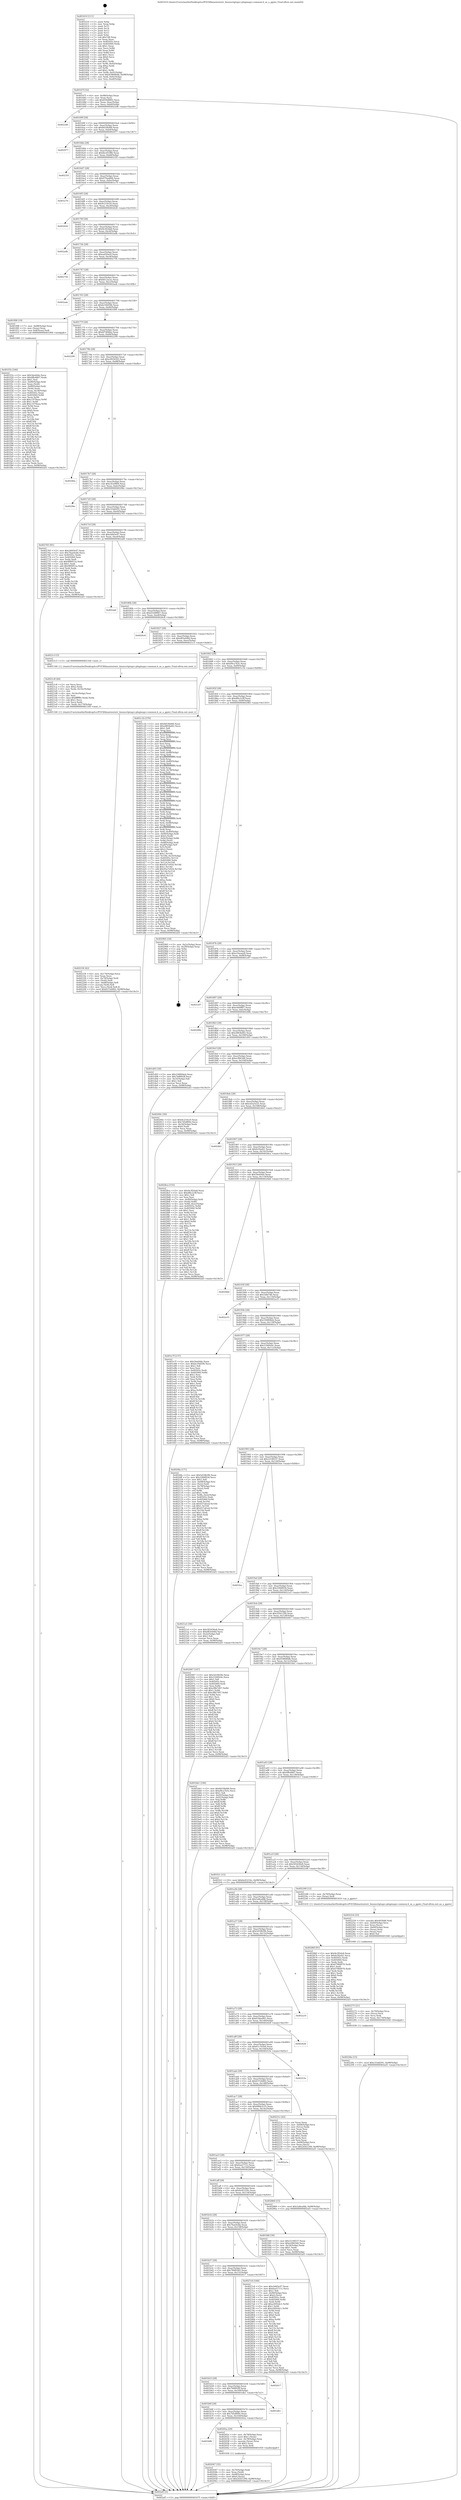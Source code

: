 digraph "0x401610" {
  label = "0x401610 (/mnt/c/Users/mathe/Desktop/tcc/POCII/binaries/extr_linuxscriptsgcc-pluginsgcc-common.h_as_a_ggoto_Final-ollvm.out::main(0))"
  labelloc = "t"
  node[shape=record]

  Entry [label="",width=0.3,height=0.3,shape=circle,fillcolor=black,style=filled]
  "0x40167f" [label="{
     0x40167f [32]\l
     | [instrs]\l
     &nbsp;&nbsp;0x40167f \<+6\>: mov -0x98(%rbp),%eax\l
     &nbsp;&nbsp;0x401685 \<+2\>: mov %eax,%ecx\l
     &nbsp;&nbsp;0x401687 \<+6\>: sub $0x830d8f05,%ecx\l
     &nbsp;&nbsp;0x40168d \<+6\>: mov %eax,-0xac(%rbp)\l
     &nbsp;&nbsp;0x401693 \<+6\>: mov %ecx,-0xb0(%rbp)\l
     &nbsp;&nbsp;0x401699 \<+6\>: je 00000000004022d6 \<main+0xcc6\>\l
  }"]
  "0x4022d6" [label="{
     0x4022d6\l
  }", style=dashed]
  "0x40169f" [label="{
     0x40169f [28]\l
     | [instrs]\l
     &nbsp;&nbsp;0x40169f \<+5\>: jmp 00000000004016a4 \<main+0x94\>\l
     &nbsp;&nbsp;0x4016a4 \<+6\>: mov -0xac(%rbp),%eax\l
     &nbsp;&nbsp;0x4016aa \<+5\>: sub $0x8d1f6d48,%eax\l
     &nbsp;&nbsp;0x4016af \<+6\>: mov %eax,-0xb4(%rbp)\l
     &nbsp;&nbsp;0x4016b5 \<+6\>: je 0000000000402977 \<main+0x1367\>\l
  }"]
  Exit [label="",width=0.3,height=0.3,shape=circle,fillcolor=black,style=filled,peripheries=2]
  "0x402977" [label="{
     0x402977\l
  }", style=dashed]
  "0x4016bb" [label="{
     0x4016bb [28]\l
     | [instrs]\l
     &nbsp;&nbsp;0x4016bb \<+5\>: jmp 00000000004016c0 \<main+0xb0\>\l
     &nbsp;&nbsp;0x4016c0 \<+6\>: mov -0xac(%rbp),%eax\l
     &nbsp;&nbsp;0x4016c6 \<+5\>: sub $0x8ec05386,%eax\l
     &nbsp;&nbsp;0x4016cb \<+6\>: mov %eax,-0xb8(%rbp)\l
     &nbsp;&nbsp;0x4016d1 \<+6\>: je 000000000040235f \<main+0xd4f\>\l
  }"]
  "0x40228a" [label="{
     0x40228a [15]\l
     | [instrs]\l
     &nbsp;&nbsp;0x40228a \<+10\>: movl $0xc55dd291,-0x98(%rbp)\l
     &nbsp;&nbsp;0x402294 \<+5\>: jmp 0000000000402af3 \<main+0x14e3\>\l
  }"]
  "0x40235f" [label="{
     0x40235f\l
  }", style=dashed]
  "0x4016d7" [label="{
     0x4016d7 [28]\l
     | [instrs]\l
     &nbsp;&nbsp;0x4016d7 \<+5\>: jmp 00000000004016dc \<main+0xcc\>\l
     &nbsp;&nbsp;0x4016dc \<+6\>: mov -0xac(%rbp),%eax\l
     &nbsp;&nbsp;0x4016e2 \<+5\>: sub $0x970aa8d6,%eax\l
     &nbsp;&nbsp;0x4016e7 \<+6\>: mov %eax,-0xbc(%rbp)\l
     &nbsp;&nbsp;0x4016ed \<+6\>: je 0000000000401e70 \<main+0x860\>\l
  }"]
  "0x402275" [label="{
     0x402275 [21]\l
     | [instrs]\l
     &nbsp;&nbsp;0x402275 \<+4\>: mov -0x70(%rbp),%rcx\l
     &nbsp;&nbsp;0x402279 \<+3\>: mov (%rcx),%rcx\l
     &nbsp;&nbsp;0x40227c \<+3\>: mov %rcx,%rdi\l
     &nbsp;&nbsp;0x40227f \<+6\>: mov %eax,-0x174(%rbp)\l
     &nbsp;&nbsp;0x402285 \<+5\>: call 0000000000401030 \<free@plt\>\l
     | [calls]\l
     &nbsp;&nbsp;0x401030 \{1\} (unknown)\l
  }"]
  "0x401e70" [label="{
     0x401e70\l
  }", style=dashed]
  "0x4016f3" [label="{
     0x4016f3 [28]\l
     | [instrs]\l
     &nbsp;&nbsp;0x4016f3 \<+5\>: jmp 00000000004016f8 \<main+0xe8\>\l
     &nbsp;&nbsp;0x4016f8 \<+6\>: mov -0xac(%rbp),%eax\l
     &nbsp;&nbsp;0x4016fe \<+5\>: sub $0x9c210cc0,%eax\l
     &nbsp;&nbsp;0x401703 \<+6\>: mov %eax,-0xc0(%rbp)\l
     &nbsp;&nbsp;0x401709 \<+6\>: je 0000000000402626 \<main+0x1016\>\l
  }"]
  "0x402254" [label="{
     0x402254 [33]\l
     | [instrs]\l
     &nbsp;&nbsp;0x402254 \<+10\>: movabs $0x4030d6,%rdi\l
     &nbsp;&nbsp;0x40225e \<+4\>: mov -0x60(%rbp),%rcx\l
     &nbsp;&nbsp;0x402262 \<+3\>: mov %rax,(%rcx)\l
     &nbsp;&nbsp;0x402265 \<+4\>: mov -0x60(%rbp),%rax\l
     &nbsp;&nbsp;0x402269 \<+3\>: mov (%rax),%rax\l
     &nbsp;&nbsp;0x40226c \<+2\>: mov (%rax),%esi\l
     &nbsp;&nbsp;0x40226e \<+2\>: mov $0x0,%al\l
     &nbsp;&nbsp;0x402270 \<+5\>: call 0000000000401040 \<printf@plt\>\l
     | [calls]\l
     &nbsp;&nbsp;0x401040 \{1\} (unknown)\l
  }"]
  "0x402626" [label="{
     0x402626\l
  }", style=dashed]
  "0x40170f" [label="{
     0x40170f [28]\l
     | [instrs]\l
     &nbsp;&nbsp;0x40170f \<+5\>: jmp 0000000000401714 \<main+0x104\>\l
     &nbsp;&nbsp;0x401714 \<+6\>: mov -0xac(%rbp),%eax\l
     &nbsp;&nbsp;0x40171a \<+5\>: sub $0x9e3f2da8,%eax\l
     &nbsp;&nbsp;0x40171f \<+6\>: mov %eax,-0xc4(%rbp)\l
     &nbsp;&nbsp;0x401725 \<+6\>: je 0000000000402adb \<main+0x14cb\>\l
  }"]
  "0x4021f4" [label="{
     0x4021f4 [42]\l
     | [instrs]\l
     &nbsp;&nbsp;0x4021f4 \<+6\>: mov -0x170(%rbp),%ecx\l
     &nbsp;&nbsp;0x4021fa \<+3\>: imul %eax,%ecx\l
     &nbsp;&nbsp;0x4021fd \<+4\>: mov -0x70(%rbp),%rdi\l
     &nbsp;&nbsp;0x402201 \<+3\>: mov (%rdi),%rdi\l
     &nbsp;&nbsp;0x402204 \<+4\>: mov -0x68(%rbp),%r8\l
     &nbsp;&nbsp;0x402208 \<+3\>: movslq (%r8),%r8\l
     &nbsp;&nbsp;0x40220b \<+4\>: mov %ecx,(%rdi,%r8,4)\l
     &nbsp;&nbsp;0x40220f \<+10\>: movl $0x637e6482,-0x98(%rbp)\l
     &nbsp;&nbsp;0x402219 \<+5\>: jmp 0000000000402af3 \<main+0x14e3\>\l
  }"]
  "0x402adb" [label="{
     0x402adb\l
  }", style=dashed]
  "0x40172b" [label="{
     0x40172b [28]\l
     | [instrs]\l
     &nbsp;&nbsp;0x40172b \<+5\>: jmp 0000000000401730 \<main+0x120\>\l
     &nbsp;&nbsp;0x401730 \<+6\>: mov -0xac(%rbp),%eax\l
     &nbsp;&nbsp;0x401736 \<+5\>: sub $0xaaf20ac0,%eax\l
     &nbsp;&nbsp;0x40173b \<+6\>: mov %eax,-0xc8(%rbp)\l
     &nbsp;&nbsp;0x401741 \<+6\>: je 0000000000402756 \<main+0x1146\>\l
  }"]
  "0x4021c8" [label="{
     0x4021c8 [44]\l
     | [instrs]\l
     &nbsp;&nbsp;0x4021c8 \<+2\>: xor %ecx,%ecx\l
     &nbsp;&nbsp;0x4021ca \<+5\>: mov $0x2,%edx\l
     &nbsp;&nbsp;0x4021cf \<+6\>: mov %edx,-0x16c(%rbp)\l
     &nbsp;&nbsp;0x4021d5 \<+1\>: cltd\l
     &nbsp;&nbsp;0x4021d6 \<+6\>: mov -0x16c(%rbp),%esi\l
     &nbsp;&nbsp;0x4021dc \<+2\>: idiv %esi\l
     &nbsp;&nbsp;0x4021de \<+6\>: imul $0xfffffffe,%edx,%edx\l
     &nbsp;&nbsp;0x4021e4 \<+3\>: sub $0x1,%ecx\l
     &nbsp;&nbsp;0x4021e7 \<+2\>: sub %ecx,%edx\l
     &nbsp;&nbsp;0x4021e9 \<+6\>: mov %edx,-0x170(%rbp)\l
     &nbsp;&nbsp;0x4021ef \<+5\>: call 0000000000401160 \<next_i\>\l
     | [calls]\l
     &nbsp;&nbsp;0x401160 \{1\} (/mnt/c/Users/mathe/Desktop/tcc/POCII/binaries/extr_linuxscriptsgcc-pluginsgcc-common.h_as_a_ggoto_Final-ollvm.out::next_i)\l
  }"]
  "0x402756" [label="{
     0x402756\l
  }", style=dashed]
  "0x401747" [label="{
     0x401747 [28]\l
     | [instrs]\l
     &nbsp;&nbsp;0x401747 \<+5\>: jmp 000000000040174c \<main+0x13c\>\l
     &nbsp;&nbsp;0x40174c \<+6\>: mov -0xac(%rbp),%eax\l
     &nbsp;&nbsp;0x401752 \<+5\>: sub $0xb612acac,%eax\l
     &nbsp;&nbsp;0x401757 \<+6\>: mov %eax,-0xcc(%rbp)\l
     &nbsp;&nbsp;0x40175d \<+6\>: je 0000000000402aab \<main+0x149b\>\l
  }"]
  "0x402047" [label="{
     0x402047 [32]\l
     | [instrs]\l
     &nbsp;&nbsp;0x402047 \<+4\>: mov -0x70(%rbp),%rdi\l
     &nbsp;&nbsp;0x40204b \<+3\>: mov %rax,(%rdi)\l
     &nbsp;&nbsp;0x40204e \<+4\>: mov -0x68(%rbp),%rax\l
     &nbsp;&nbsp;0x402052 \<+6\>: movl $0x0,(%rax)\l
     &nbsp;&nbsp;0x402058 \<+10\>: movl $0x2f261299,-0x98(%rbp)\l
     &nbsp;&nbsp;0x402062 \<+5\>: jmp 0000000000402af3 \<main+0x14e3\>\l
  }"]
  "0x402aab" [label="{
     0x402aab\l
  }", style=dashed]
  "0x401763" [label="{
     0x401763 [28]\l
     | [instrs]\l
     &nbsp;&nbsp;0x401763 \<+5\>: jmp 0000000000401768 \<main+0x158\>\l
     &nbsp;&nbsp;0x401768 \<+6\>: mov -0xac(%rbp),%eax\l
     &nbsp;&nbsp;0x40176e \<+5\>: sub $0xbc59d596,%eax\l
     &nbsp;&nbsp;0x401773 \<+6\>: mov %eax,-0xd0(%rbp)\l
     &nbsp;&nbsp;0x401779 \<+6\>: je 0000000000401f08 \<main+0x8f8\>\l
  }"]
  "0x401b8b" [label="{
     0x401b8b\l
  }", style=dashed]
  "0x401f08" [label="{
     0x401f08 [19]\l
     | [instrs]\l
     &nbsp;&nbsp;0x401f08 \<+7\>: mov -0x88(%rbp),%rax\l
     &nbsp;&nbsp;0x401f0f \<+3\>: mov (%rax),%rax\l
     &nbsp;&nbsp;0x401f12 \<+4\>: mov 0x8(%rax),%rdi\l
     &nbsp;&nbsp;0x401f16 \<+5\>: call 0000000000401060 \<atoi@plt\>\l
     | [calls]\l
     &nbsp;&nbsp;0x401060 \{1\} (unknown)\l
  }"]
  "0x40177f" [label="{
     0x40177f [28]\l
     | [instrs]\l
     &nbsp;&nbsp;0x40177f \<+5\>: jmp 0000000000401784 \<main+0x174\>\l
     &nbsp;&nbsp;0x401784 \<+6\>: mov -0xac(%rbp),%eax\l
     &nbsp;&nbsp;0x40178a \<+5\>: sub $0xbf7d0bba,%eax\l
     &nbsp;&nbsp;0x40178f \<+6\>: mov %eax,-0xd4(%rbp)\l
     &nbsp;&nbsp;0x401795 \<+6\>: je 0000000000402299 \<main+0xc89\>\l
  }"]
  "0x40202a" [label="{
     0x40202a [29]\l
     | [instrs]\l
     &nbsp;&nbsp;0x40202a \<+4\>: mov -0x78(%rbp),%rax\l
     &nbsp;&nbsp;0x40202e \<+6\>: movl $0x1,(%rax)\l
     &nbsp;&nbsp;0x402034 \<+4\>: mov -0x78(%rbp),%rax\l
     &nbsp;&nbsp;0x402038 \<+3\>: movslq (%rax),%rax\l
     &nbsp;&nbsp;0x40203b \<+4\>: shl $0x2,%rax\l
     &nbsp;&nbsp;0x40203f \<+3\>: mov %rax,%rdi\l
     &nbsp;&nbsp;0x402042 \<+5\>: call 0000000000401050 \<malloc@plt\>\l
     | [calls]\l
     &nbsp;&nbsp;0x401050 \{1\} (unknown)\l
  }"]
  "0x402299" [label="{
     0x402299\l
  }", style=dashed]
  "0x40179b" [label="{
     0x40179b [28]\l
     | [instrs]\l
     &nbsp;&nbsp;0x40179b \<+5\>: jmp 00000000004017a0 \<main+0x190\>\l
     &nbsp;&nbsp;0x4017a0 \<+6\>: mov -0xac(%rbp),%eax\l
     &nbsp;&nbsp;0x4017a6 \<+5\>: sub $0xc0934543,%eax\l
     &nbsp;&nbsp;0x4017ab \<+6\>: mov %eax,-0xd8(%rbp)\l
     &nbsp;&nbsp;0x4017b1 \<+6\>: je 000000000040240a \<main+0xdfa\>\l
  }"]
  "0x401b6f" [label="{
     0x401b6f [28]\l
     | [instrs]\l
     &nbsp;&nbsp;0x401b6f \<+5\>: jmp 0000000000401b74 \<main+0x564\>\l
     &nbsp;&nbsp;0x401b74 \<+6\>: mov -0xac(%rbp),%eax\l
     &nbsp;&nbsp;0x401b7a \<+5\>: sub $0x7d5df00e,%eax\l
     &nbsp;&nbsp;0x401b7f \<+6\>: mov %eax,-0x164(%rbp)\l
     &nbsp;&nbsp;0x401b85 \<+6\>: je 000000000040202a \<main+0xa1a\>\l
  }"]
  "0x40240a" [label="{
     0x40240a\l
  }", style=dashed]
  "0x4017b7" [label="{
     0x4017b7 [28]\l
     | [instrs]\l
     &nbsp;&nbsp;0x4017b7 \<+5\>: jmp 00000000004017bc \<main+0x1ac\>\l
     &nbsp;&nbsp;0x4017bc \<+6\>: mov -0xac(%rbp),%eax\l
     &nbsp;&nbsp;0x4017c2 \<+5\>: sub $0xc43cf804,%eax\l
     &nbsp;&nbsp;0x4017c7 \<+6\>: mov %eax,-0xdc(%rbp)\l
     &nbsp;&nbsp;0x4017cd \<+6\>: je 00000000004029bc \<main+0x13ac\>\l
  }"]
  "0x401db1" [label="{
     0x401db1\l
  }", style=dashed]
  "0x4029bc" [label="{
     0x4029bc\l
  }", style=dashed]
  "0x4017d3" [label="{
     0x4017d3 [28]\l
     | [instrs]\l
     &nbsp;&nbsp;0x4017d3 \<+5\>: jmp 00000000004017d8 \<main+0x1c8\>\l
     &nbsp;&nbsp;0x4017d8 \<+6\>: mov -0xac(%rbp),%eax\l
     &nbsp;&nbsp;0x4017de \<+5\>: sub $0xc55dd291,%eax\l
     &nbsp;&nbsp;0x4017e3 \<+6\>: mov %eax,-0xe0(%rbp)\l
     &nbsp;&nbsp;0x4017e9 \<+6\>: je 0000000000402765 \<main+0x1155\>\l
  }"]
  "0x401b53" [label="{
     0x401b53 [28]\l
     | [instrs]\l
     &nbsp;&nbsp;0x401b53 \<+5\>: jmp 0000000000401b58 \<main+0x548\>\l
     &nbsp;&nbsp;0x401b58 \<+6\>: mov -0xac(%rbp),%eax\l
     &nbsp;&nbsp;0x401b5e \<+5\>: sub $0x7b8892ff,%eax\l
     &nbsp;&nbsp;0x401b63 \<+6\>: mov %eax,-0x160(%rbp)\l
     &nbsp;&nbsp;0x401b69 \<+6\>: je 0000000000401db1 \<main+0x7a1\>\l
  }"]
  "0x402765" [label="{
     0x402765 [91]\l
     | [instrs]\l
     &nbsp;&nbsp;0x402765 \<+5\>: mov $0xcbfd3e47,%eax\l
     &nbsp;&nbsp;0x40276a \<+5\>: mov $0x76ae0cbb,%ecx\l
     &nbsp;&nbsp;0x40276f \<+7\>: mov 0x40505c,%edx\l
     &nbsp;&nbsp;0x402776 \<+7\>: mov 0x405060,%esi\l
     &nbsp;&nbsp;0x40277d \<+2\>: mov %edx,%edi\l
     &nbsp;&nbsp;0x40277f \<+6\>: sub $0x9f00f15a,%edi\l
     &nbsp;&nbsp;0x402785 \<+3\>: sub $0x1,%edi\l
     &nbsp;&nbsp;0x402788 \<+6\>: add $0x9f00f15a,%edi\l
     &nbsp;&nbsp;0x40278e \<+3\>: imul %edi,%edx\l
     &nbsp;&nbsp;0x402791 \<+3\>: and $0x1,%edx\l
     &nbsp;&nbsp;0x402794 \<+3\>: cmp $0x0,%edx\l
     &nbsp;&nbsp;0x402797 \<+4\>: sete %r8b\l
     &nbsp;&nbsp;0x40279b \<+3\>: cmp $0xa,%esi\l
     &nbsp;&nbsp;0x40279e \<+4\>: setl %r9b\l
     &nbsp;&nbsp;0x4027a2 \<+3\>: mov %r8b,%r10b\l
     &nbsp;&nbsp;0x4027a5 \<+3\>: and %r9b,%r10b\l
     &nbsp;&nbsp;0x4027a8 \<+3\>: xor %r9b,%r8b\l
     &nbsp;&nbsp;0x4027ab \<+3\>: or %r8b,%r10b\l
     &nbsp;&nbsp;0x4027ae \<+4\>: test $0x1,%r10b\l
     &nbsp;&nbsp;0x4027b2 \<+3\>: cmovne %ecx,%eax\l
     &nbsp;&nbsp;0x4027b5 \<+6\>: mov %eax,-0x98(%rbp)\l
     &nbsp;&nbsp;0x4027bb \<+5\>: jmp 0000000000402af3 \<main+0x14e3\>\l
  }"]
  "0x4017ef" [label="{
     0x4017ef [28]\l
     | [instrs]\l
     &nbsp;&nbsp;0x4017ef \<+5\>: jmp 00000000004017f4 \<main+0x1e4\>\l
     &nbsp;&nbsp;0x4017f4 \<+6\>: mov -0xac(%rbp),%eax\l
     &nbsp;&nbsp;0x4017fa \<+5\>: sub $0xcbfd3e47,%eax\l
     &nbsp;&nbsp;0x4017ff \<+6\>: mov %eax,-0xe4(%rbp)\l
     &nbsp;&nbsp;0x401805 \<+6\>: je 0000000000402abf \<main+0x14af\>\l
  }"]
  "0x402617" [label="{
     0x402617\l
  }", style=dashed]
  "0x402abf" [label="{
     0x402abf\l
  }", style=dashed]
  "0x40180b" [label="{
     0x40180b [28]\l
     | [instrs]\l
     &nbsp;&nbsp;0x40180b \<+5\>: jmp 0000000000401810 \<main+0x200\>\l
     &nbsp;&nbsp;0x401810 \<+6\>: mov -0xac(%rbp),%eax\l
     &nbsp;&nbsp;0x401816 \<+5\>: sub $0xd3208847,%eax\l
     &nbsp;&nbsp;0x40181b \<+6\>: mov %eax,-0xe8(%rbp)\l
     &nbsp;&nbsp;0x401821 \<+6\>: je 00000000004026c8 \<main+0x10b8\>\l
  }"]
  "0x401b37" [label="{
     0x401b37 [28]\l
     | [instrs]\l
     &nbsp;&nbsp;0x401b37 \<+5\>: jmp 0000000000401b3c \<main+0x52c\>\l
     &nbsp;&nbsp;0x401b3c \<+6\>: mov -0xac(%rbp),%eax\l
     &nbsp;&nbsp;0x401b42 \<+5\>: sub $0x784f0302,%eax\l
     &nbsp;&nbsp;0x401b47 \<+6\>: mov %eax,-0x15c(%rbp)\l
     &nbsp;&nbsp;0x401b4d \<+6\>: je 0000000000402617 \<main+0x1007\>\l
  }"]
  "0x4026c8" [label="{
     0x4026c8\l
  }", style=dashed]
  "0x401827" [label="{
     0x401827 [28]\l
     | [instrs]\l
     &nbsp;&nbsp;0x401827 \<+5\>: jmp 000000000040182c \<main+0x21c\>\l
     &nbsp;&nbsp;0x40182c \<+6\>: mov -0xac(%rbp),%eax\l
     &nbsp;&nbsp;0x401832 \<+5\>: sub $0xd83e64fd,%eax\l
     &nbsp;&nbsp;0x401837 \<+6\>: mov %eax,-0xec(%rbp)\l
     &nbsp;&nbsp;0x40183d \<+6\>: je 00000000004021c3 \<main+0xbb3\>\l
  }"]
  "0x4027c0" [label="{
     0x4027c0 [160]\l
     | [instrs]\l
     &nbsp;&nbsp;0x4027c0 \<+5\>: mov $0xcbfd3e47,%eax\l
     &nbsp;&nbsp;0x4027c5 \<+5\>: mov $0x6aa5711c,%ecx\l
     &nbsp;&nbsp;0x4027ca \<+2\>: mov $0x1,%dl\l
     &nbsp;&nbsp;0x4027cc \<+7\>: mov -0x90(%rbp),%rsi\l
     &nbsp;&nbsp;0x4027d3 \<+6\>: movl $0x0,(%rsi)\l
     &nbsp;&nbsp;0x4027d9 \<+7\>: mov 0x40505c,%edi\l
     &nbsp;&nbsp;0x4027e0 \<+8\>: mov 0x405060,%r8d\l
     &nbsp;&nbsp;0x4027e8 \<+3\>: mov %edi,%r9d\l
     &nbsp;&nbsp;0x4027eb \<+7\>: add $0xa3092dc1,%r9d\l
     &nbsp;&nbsp;0x4027f2 \<+4\>: sub $0x1,%r9d\l
     &nbsp;&nbsp;0x4027f6 \<+7\>: sub $0xa3092dc1,%r9d\l
     &nbsp;&nbsp;0x4027fd \<+4\>: imul %r9d,%edi\l
     &nbsp;&nbsp;0x402801 \<+3\>: and $0x1,%edi\l
     &nbsp;&nbsp;0x402804 \<+3\>: cmp $0x0,%edi\l
     &nbsp;&nbsp;0x402807 \<+4\>: sete %r10b\l
     &nbsp;&nbsp;0x40280b \<+4\>: cmp $0xa,%r8d\l
     &nbsp;&nbsp;0x40280f \<+4\>: setl %r11b\l
     &nbsp;&nbsp;0x402813 \<+3\>: mov %r10b,%bl\l
     &nbsp;&nbsp;0x402816 \<+3\>: xor $0xff,%bl\l
     &nbsp;&nbsp;0x402819 \<+3\>: mov %r11b,%r14b\l
     &nbsp;&nbsp;0x40281c \<+4\>: xor $0xff,%r14b\l
     &nbsp;&nbsp;0x402820 \<+3\>: xor $0x0,%dl\l
     &nbsp;&nbsp;0x402823 \<+3\>: mov %bl,%r15b\l
     &nbsp;&nbsp;0x402826 \<+4\>: and $0x0,%r15b\l
     &nbsp;&nbsp;0x40282a \<+3\>: and %dl,%r10b\l
     &nbsp;&nbsp;0x40282d \<+3\>: mov %r14b,%r12b\l
     &nbsp;&nbsp;0x402830 \<+4\>: and $0x0,%r12b\l
     &nbsp;&nbsp;0x402834 \<+3\>: and %dl,%r11b\l
     &nbsp;&nbsp;0x402837 \<+3\>: or %r10b,%r15b\l
     &nbsp;&nbsp;0x40283a \<+3\>: or %r11b,%r12b\l
     &nbsp;&nbsp;0x40283d \<+3\>: xor %r12b,%r15b\l
     &nbsp;&nbsp;0x402840 \<+3\>: or %r14b,%bl\l
     &nbsp;&nbsp;0x402843 \<+3\>: xor $0xff,%bl\l
     &nbsp;&nbsp;0x402846 \<+3\>: or $0x0,%dl\l
     &nbsp;&nbsp;0x402849 \<+2\>: and %dl,%bl\l
     &nbsp;&nbsp;0x40284b \<+3\>: or %bl,%r15b\l
     &nbsp;&nbsp;0x40284e \<+4\>: test $0x1,%r15b\l
     &nbsp;&nbsp;0x402852 \<+3\>: cmovne %ecx,%eax\l
     &nbsp;&nbsp;0x402855 \<+6\>: mov %eax,-0x98(%rbp)\l
     &nbsp;&nbsp;0x40285b \<+5\>: jmp 0000000000402af3 \<main+0x14e3\>\l
  }"]
  "0x4021c3" [label="{
     0x4021c3 [5]\l
     | [instrs]\l
     &nbsp;&nbsp;0x4021c3 \<+5\>: call 0000000000401160 \<next_i\>\l
     | [calls]\l
     &nbsp;&nbsp;0x401160 \{1\} (/mnt/c/Users/mathe/Desktop/tcc/POCII/binaries/extr_linuxscriptsgcc-pluginsgcc-common.h_as_a_ggoto_Final-ollvm.out::next_i)\l
  }"]
  "0x401843" [label="{
     0x401843 [28]\l
     | [instrs]\l
     &nbsp;&nbsp;0x401843 \<+5\>: jmp 0000000000401848 \<main+0x238\>\l
     &nbsp;&nbsp;0x401848 \<+6\>: mov -0xac(%rbp),%eax\l
     &nbsp;&nbsp;0x40184e \<+5\>: sub $0xd9ca7b3c,%eax\l
     &nbsp;&nbsp;0x401853 \<+6\>: mov %eax,-0xf0(%rbp)\l
     &nbsp;&nbsp;0x401859 \<+6\>: je 0000000000401c1b \<main+0x60b\>\l
  }"]
  "0x401b1b" [label="{
     0x401b1b [28]\l
     | [instrs]\l
     &nbsp;&nbsp;0x401b1b \<+5\>: jmp 0000000000401b20 \<main+0x510\>\l
     &nbsp;&nbsp;0x401b20 \<+6\>: mov -0xac(%rbp),%eax\l
     &nbsp;&nbsp;0x401b26 \<+5\>: sub $0x76ae0cbb,%eax\l
     &nbsp;&nbsp;0x401b2b \<+6\>: mov %eax,-0x158(%rbp)\l
     &nbsp;&nbsp;0x401b31 \<+6\>: je 00000000004027c0 \<main+0x11b0\>\l
  }"]
  "0x401c1b" [label="{
     0x401c1b [376]\l
     | [instrs]\l
     &nbsp;&nbsp;0x401c1b \<+5\>: mov $0x8d1f6d48,%eax\l
     &nbsp;&nbsp;0x401c20 \<+5\>: mov $0xe883bd42,%ecx\l
     &nbsp;&nbsp;0x401c25 \<+2\>: mov $0x1,%dl\l
     &nbsp;&nbsp;0x401c27 \<+3\>: mov %rsp,%rsi\l
     &nbsp;&nbsp;0x401c2a \<+4\>: add $0xfffffffffffffff0,%rsi\l
     &nbsp;&nbsp;0x401c2e \<+3\>: mov %rsi,%rsp\l
     &nbsp;&nbsp;0x401c31 \<+7\>: mov %rsi,-0x90(%rbp)\l
     &nbsp;&nbsp;0x401c38 \<+3\>: mov %rsp,%rsi\l
     &nbsp;&nbsp;0x401c3b \<+4\>: add $0xfffffffffffffff0,%rsi\l
     &nbsp;&nbsp;0x401c3f \<+3\>: mov %rsi,%rsp\l
     &nbsp;&nbsp;0x401c42 \<+3\>: mov %rsp,%rdi\l
     &nbsp;&nbsp;0x401c45 \<+4\>: add $0xfffffffffffffff0,%rdi\l
     &nbsp;&nbsp;0x401c49 \<+3\>: mov %rdi,%rsp\l
     &nbsp;&nbsp;0x401c4c \<+7\>: mov %rdi,-0x88(%rbp)\l
     &nbsp;&nbsp;0x401c53 \<+3\>: mov %rsp,%rdi\l
     &nbsp;&nbsp;0x401c56 \<+4\>: add $0xfffffffffffffff0,%rdi\l
     &nbsp;&nbsp;0x401c5a \<+3\>: mov %rdi,%rsp\l
     &nbsp;&nbsp;0x401c5d \<+4\>: mov %rdi,-0x80(%rbp)\l
     &nbsp;&nbsp;0x401c61 \<+3\>: mov %rsp,%rdi\l
     &nbsp;&nbsp;0x401c64 \<+4\>: add $0xfffffffffffffff0,%rdi\l
     &nbsp;&nbsp;0x401c68 \<+3\>: mov %rdi,%rsp\l
     &nbsp;&nbsp;0x401c6b \<+4\>: mov %rdi,-0x78(%rbp)\l
     &nbsp;&nbsp;0x401c6f \<+3\>: mov %rsp,%rdi\l
     &nbsp;&nbsp;0x401c72 \<+4\>: add $0xfffffffffffffff0,%rdi\l
     &nbsp;&nbsp;0x401c76 \<+3\>: mov %rdi,%rsp\l
     &nbsp;&nbsp;0x401c79 \<+4\>: mov %rdi,-0x70(%rbp)\l
     &nbsp;&nbsp;0x401c7d \<+3\>: mov %rsp,%rdi\l
     &nbsp;&nbsp;0x401c80 \<+4\>: add $0xfffffffffffffff0,%rdi\l
     &nbsp;&nbsp;0x401c84 \<+3\>: mov %rdi,%rsp\l
     &nbsp;&nbsp;0x401c87 \<+4\>: mov %rdi,-0x68(%rbp)\l
     &nbsp;&nbsp;0x401c8b \<+3\>: mov %rsp,%rdi\l
     &nbsp;&nbsp;0x401c8e \<+4\>: add $0xfffffffffffffff0,%rdi\l
     &nbsp;&nbsp;0x401c92 \<+3\>: mov %rdi,%rsp\l
     &nbsp;&nbsp;0x401c95 \<+4\>: mov %rdi,-0x60(%rbp)\l
     &nbsp;&nbsp;0x401c99 \<+3\>: mov %rsp,%rdi\l
     &nbsp;&nbsp;0x401c9c \<+4\>: add $0xfffffffffffffff0,%rdi\l
     &nbsp;&nbsp;0x401ca0 \<+3\>: mov %rdi,%rsp\l
     &nbsp;&nbsp;0x401ca3 \<+4\>: mov %rdi,-0x58(%rbp)\l
     &nbsp;&nbsp;0x401ca7 \<+3\>: mov %rsp,%rdi\l
     &nbsp;&nbsp;0x401caa \<+4\>: add $0xfffffffffffffff0,%rdi\l
     &nbsp;&nbsp;0x401cae \<+3\>: mov %rdi,%rsp\l
     &nbsp;&nbsp;0x401cb1 \<+4\>: mov %rdi,-0x50(%rbp)\l
     &nbsp;&nbsp;0x401cb5 \<+3\>: mov %rsp,%rdi\l
     &nbsp;&nbsp;0x401cb8 \<+4\>: add $0xfffffffffffffff0,%rdi\l
     &nbsp;&nbsp;0x401cbc \<+3\>: mov %rdi,%rsp\l
     &nbsp;&nbsp;0x401cbf \<+4\>: mov %rdi,-0x48(%rbp)\l
     &nbsp;&nbsp;0x401cc3 \<+3\>: mov %rsp,%rdi\l
     &nbsp;&nbsp;0x401cc6 \<+4\>: add $0xfffffffffffffff0,%rdi\l
     &nbsp;&nbsp;0x401cca \<+3\>: mov %rdi,%rsp\l
     &nbsp;&nbsp;0x401ccd \<+4\>: mov %rdi,-0x40(%rbp)\l
     &nbsp;&nbsp;0x401cd1 \<+7\>: mov -0x90(%rbp),%rdi\l
     &nbsp;&nbsp;0x401cd8 \<+6\>: movl $0x0,(%rdi)\l
     &nbsp;&nbsp;0x401cde \<+7\>: mov -0x9c(%rbp),%r8d\l
     &nbsp;&nbsp;0x401ce5 \<+3\>: mov %r8d,(%rsi)\l
     &nbsp;&nbsp;0x401ce8 \<+7\>: mov -0x88(%rbp),%rdi\l
     &nbsp;&nbsp;0x401cef \<+7\>: mov -0xa8(%rbp),%r9\l
     &nbsp;&nbsp;0x401cf6 \<+3\>: mov %r9,(%rdi)\l
     &nbsp;&nbsp;0x401cf9 \<+3\>: cmpl $0x2,(%rsi)\l
     &nbsp;&nbsp;0x401cfc \<+4\>: setne %r10b\l
     &nbsp;&nbsp;0x401d00 \<+4\>: and $0x1,%r10b\l
     &nbsp;&nbsp;0x401d04 \<+4\>: mov %r10b,-0x35(%rbp)\l
     &nbsp;&nbsp;0x401d08 \<+8\>: mov 0x40505c,%r11d\l
     &nbsp;&nbsp;0x401d10 \<+7\>: mov 0x405060,%ebx\l
     &nbsp;&nbsp;0x401d17 \<+3\>: mov %r11d,%r14d\l
     &nbsp;&nbsp;0x401d1a \<+7\>: sub $0x95a7e924,%r14d\l
     &nbsp;&nbsp;0x401d21 \<+4\>: sub $0x1,%r14d\l
     &nbsp;&nbsp;0x401d25 \<+7\>: add $0x95a7e924,%r14d\l
     &nbsp;&nbsp;0x401d2c \<+4\>: imul %r14d,%r11d\l
     &nbsp;&nbsp;0x401d30 \<+4\>: and $0x1,%r11d\l
     &nbsp;&nbsp;0x401d34 \<+4\>: cmp $0x0,%r11d\l
     &nbsp;&nbsp;0x401d38 \<+4\>: sete %r10b\l
     &nbsp;&nbsp;0x401d3c \<+3\>: cmp $0xa,%ebx\l
     &nbsp;&nbsp;0x401d3f \<+4\>: setl %r15b\l
     &nbsp;&nbsp;0x401d43 \<+3\>: mov %r10b,%r12b\l
     &nbsp;&nbsp;0x401d46 \<+4\>: xor $0xff,%r12b\l
     &nbsp;&nbsp;0x401d4a \<+3\>: mov %r15b,%r13b\l
     &nbsp;&nbsp;0x401d4d \<+4\>: xor $0xff,%r13b\l
     &nbsp;&nbsp;0x401d51 \<+3\>: xor $0x0,%dl\l
     &nbsp;&nbsp;0x401d54 \<+3\>: mov %r12b,%sil\l
     &nbsp;&nbsp;0x401d57 \<+4\>: and $0x0,%sil\l
     &nbsp;&nbsp;0x401d5b \<+3\>: and %dl,%r10b\l
     &nbsp;&nbsp;0x401d5e \<+3\>: mov %r13b,%dil\l
     &nbsp;&nbsp;0x401d61 \<+4\>: and $0x0,%dil\l
     &nbsp;&nbsp;0x401d65 \<+3\>: and %dl,%r15b\l
     &nbsp;&nbsp;0x401d68 \<+3\>: or %r10b,%sil\l
     &nbsp;&nbsp;0x401d6b \<+3\>: or %r15b,%dil\l
     &nbsp;&nbsp;0x401d6e \<+3\>: xor %dil,%sil\l
     &nbsp;&nbsp;0x401d71 \<+3\>: or %r13b,%r12b\l
     &nbsp;&nbsp;0x401d74 \<+4\>: xor $0xff,%r12b\l
     &nbsp;&nbsp;0x401d78 \<+3\>: or $0x0,%dl\l
     &nbsp;&nbsp;0x401d7b \<+3\>: and %dl,%r12b\l
     &nbsp;&nbsp;0x401d7e \<+3\>: or %r12b,%sil\l
     &nbsp;&nbsp;0x401d81 \<+4\>: test $0x1,%sil\l
     &nbsp;&nbsp;0x401d85 \<+3\>: cmovne %ecx,%eax\l
     &nbsp;&nbsp;0x401d88 \<+6\>: mov %eax,-0x98(%rbp)\l
     &nbsp;&nbsp;0x401d8e \<+5\>: jmp 0000000000402af3 \<main+0x14e3\>\l
  }"]
  "0x40185f" [label="{
     0x40185f [28]\l
     | [instrs]\l
     &nbsp;&nbsp;0x40185f \<+5\>: jmp 0000000000401864 \<main+0x254\>\l
     &nbsp;&nbsp;0x401864 \<+6\>: mov -0xac(%rbp),%eax\l
     &nbsp;&nbsp;0x40186a \<+5\>: sub $0xdf6c2c9f,%eax\l
     &nbsp;&nbsp;0x40186f \<+6\>: mov %eax,-0xf4(%rbp)\l
     &nbsp;&nbsp;0x401875 \<+6\>: je 0000000000402965 \<main+0x1355\>\l
  }"]
  "0x401fd0" [label="{
     0x401fd0 [30]\l
     | [instrs]\l
     &nbsp;&nbsp;0x401fd0 \<+5\>: mov $0x2218f237,%eax\l
     &nbsp;&nbsp;0x401fd5 \<+5\>: mov $0xecf663d4,%ecx\l
     &nbsp;&nbsp;0x401fda \<+3\>: mov -0x34(%rbp),%edx\l
     &nbsp;&nbsp;0x401fdd \<+3\>: cmp $0x1,%edx\l
     &nbsp;&nbsp;0x401fe0 \<+3\>: cmovl %ecx,%eax\l
     &nbsp;&nbsp;0x401fe3 \<+6\>: mov %eax,-0x98(%rbp)\l
     &nbsp;&nbsp;0x401fe9 \<+5\>: jmp 0000000000402af3 \<main+0x14e3\>\l
  }"]
  "0x402965" [label="{
     0x402965 [18]\l
     | [instrs]\l
     &nbsp;&nbsp;0x402965 \<+3\>: mov -0x2c(%rbp),%eax\l
     &nbsp;&nbsp;0x402968 \<+4\>: lea -0x28(%rbp),%rsp\l
     &nbsp;&nbsp;0x40296c \<+1\>: pop %rbx\l
     &nbsp;&nbsp;0x40296d \<+2\>: pop %r12\l
     &nbsp;&nbsp;0x40296f \<+2\>: pop %r13\l
     &nbsp;&nbsp;0x402971 \<+2\>: pop %r14\l
     &nbsp;&nbsp;0x402973 \<+2\>: pop %r15\l
     &nbsp;&nbsp;0x402975 \<+1\>: pop %rbp\l
     &nbsp;&nbsp;0x402976 \<+1\>: ret\l
  }"]
  "0x40187b" [label="{
     0x40187b [28]\l
     | [instrs]\l
     &nbsp;&nbsp;0x40187b \<+5\>: jmp 0000000000401880 \<main+0x270\>\l
     &nbsp;&nbsp;0x401880 \<+6\>: mov -0xac(%rbp),%eax\l
     &nbsp;&nbsp;0x401886 \<+5\>: sub $0xe1beaee8,%eax\l
     &nbsp;&nbsp;0x40188b \<+6\>: mov %eax,-0xf8(%rbp)\l
     &nbsp;&nbsp;0x401891 \<+6\>: je 0000000000401e07 \<main+0x7f7\>\l
  }"]
  "0x401aff" [label="{
     0x401aff [28]\l
     | [instrs]\l
     &nbsp;&nbsp;0x401aff \<+5\>: jmp 0000000000401b04 \<main+0x4f4\>\l
     &nbsp;&nbsp;0x401b04 \<+6\>: mov -0xac(%rbp),%eax\l
     &nbsp;&nbsp;0x401b0a \<+5\>: sub $0x6e45216c,%eax\l
     &nbsp;&nbsp;0x401b0f \<+6\>: mov %eax,-0x154(%rbp)\l
     &nbsp;&nbsp;0x401b15 \<+6\>: je 0000000000401fd0 \<main+0x9c0\>\l
  }"]
  "0x401e07" [label="{
     0x401e07\l
  }", style=dashed]
  "0x401897" [label="{
     0x401897 [28]\l
     | [instrs]\l
     &nbsp;&nbsp;0x401897 \<+5\>: jmp 000000000040189c \<main+0x28c\>\l
     &nbsp;&nbsp;0x40189c \<+6\>: mov -0xac(%rbp),%eax\l
     &nbsp;&nbsp;0x4018a2 \<+5\>: sub $0xe440ff07,%eax\l
     &nbsp;&nbsp;0x4018a7 \<+6\>: mov %eax,-0xfc(%rbp)\l
     &nbsp;&nbsp;0x4018ad \<+6\>: je 000000000040248b \<main+0xe7b\>\l
  }"]
  "0x402860" [label="{
     0x402860 [15]\l
     | [instrs]\l
     &nbsp;&nbsp;0x402860 \<+10\>: movl $0x5a8eafdb,-0x98(%rbp)\l
     &nbsp;&nbsp;0x40286a \<+5\>: jmp 0000000000402af3 \<main+0x14e3\>\l
  }"]
  "0x40248b" [label="{
     0x40248b\l
  }", style=dashed]
  "0x4018b3" [label="{
     0x4018b3 [28]\l
     | [instrs]\l
     &nbsp;&nbsp;0x4018b3 \<+5\>: jmp 00000000004018b8 \<main+0x2a8\>\l
     &nbsp;&nbsp;0x4018b8 \<+6\>: mov -0xac(%rbp),%eax\l
     &nbsp;&nbsp;0x4018be \<+5\>: sub $0xe883bd42,%eax\l
     &nbsp;&nbsp;0x4018c3 \<+6\>: mov %eax,-0x100(%rbp)\l
     &nbsp;&nbsp;0x4018c9 \<+6\>: je 0000000000401d93 \<main+0x783\>\l
  }"]
  "0x401ae3" [label="{
     0x401ae3 [28]\l
     | [instrs]\l
     &nbsp;&nbsp;0x401ae3 \<+5\>: jmp 0000000000401ae8 \<main+0x4d8\>\l
     &nbsp;&nbsp;0x401ae8 \<+6\>: mov -0xac(%rbp),%eax\l
     &nbsp;&nbsp;0x401aee \<+5\>: sub $0x6aa5711c,%eax\l
     &nbsp;&nbsp;0x401af3 \<+6\>: mov %eax,-0x150(%rbp)\l
     &nbsp;&nbsp;0x401af9 \<+6\>: je 0000000000402860 \<main+0x1250\>\l
  }"]
  "0x401d93" [label="{
     0x401d93 [30]\l
     | [instrs]\l
     &nbsp;&nbsp;0x401d93 \<+5\>: mov $0x104804eb,%eax\l
     &nbsp;&nbsp;0x401d98 \<+5\>: mov $0x7b8892ff,%ecx\l
     &nbsp;&nbsp;0x401d9d \<+3\>: mov -0x35(%rbp),%dl\l
     &nbsp;&nbsp;0x401da0 \<+3\>: test $0x1,%dl\l
     &nbsp;&nbsp;0x401da3 \<+3\>: cmovne %ecx,%eax\l
     &nbsp;&nbsp;0x401da6 \<+6\>: mov %eax,-0x98(%rbp)\l
     &nbsp;&nbsp;0x401dac \<+5\>: jmp 0000000000402af3 \<main+0x14e3\>\l
  }"]
  "0x4018cf" [label="{
     0x4018cf [28]\l
     | [instrs]\l
     &nbsp;&nbsp;0x4018cf \<+5\>: jmp 00000000004018d4 \<main+0x2c4\>\l
     &nbsp;&nbsp;0x4018d4 \<+6\>: mov -0xac(%rbp),%eax\l
     &nbsp;&nbsp;0x4018da \<+5\>: sub $0xecf663d4,%eax\l
     &nbsp;&nbsp;0x4018df \<+6\>: mov %eax,-0x104(%rbp)\l
     &nbsp;&nbsp;0x4018e5 \<+6\>: je 000000000040200c \<main+0x9fc\>\l
  }"]
  "0x402a5a" [label="{
     0x402a5a\l
  }", style=dashed]
  "0x40200c" [label="{
     0x40200c [30]\l
     | [instrs]\l
     &nbsp;&nbsp;0x40200c \<+5\>: mov $0x9c210cc0,%eax\l
     &nbsp;&nbsp;0x402011 \<+5\>: mov $0x7d5df00e,%ecx\l
     &nbsp;&nbsp;0x402016 \<+3\>: mov -0x34(%rbp),%edx\l
     &nbsp;&nbsp;0x402019 \<+3\>: cmp $0x0,%edx\l
     &nbsp;&nbsp;0x40201c \<+3\>: cmove %ecx,%eax\l
     &nbsp;&nbsp;0x40201f \<+6\>: mov %eax,-0x98(%rbp)\l
     &nbsp;&nbsp;0x402025 \<+5\>: jmp 0000000000402af3 \<main+0x14e3\>\l
  }"]
  "0x4018eb" [label="{
     0x4018eb [28]\l
     | [instrs]\l
     &nbsp;&nbsp;0x4018eb \<+5\>: jmp 00000000004018f0 \<main+0x2e0\>\l
     &nbsp;&nbsp;0x4018f0 \<+6\>: mov -0xac(%rbp),%eax\l
     &nbsp;&nbsp;0x4018f6 \<+5\>: sub $0xed3a5e25,%eax\l
     &nbsp;&nbsp;0x4018fb \<+6\>: mov %eax,-0x108(%rbp)\l
     &nbsp;&nbsp;0x401901 \<+6\>: je 00000000004024b5 \<main+0xea5\>\l
  }"]
  "0x401ac7" [label="{
     0x401ac7 [28]\l
     | [instrs]\l
     &nbsp;&nbsp;0x401ac7 \<+5\>: jmp 0000000000401acc \<main+0x4bc\>\l
     &nbsp;&nbsp;0x401acc \<+6\>: mov -0xac(%rbp),%eax\l
     &nbsp;&nbsp;0x401ad2 \<+5\>: sub $0x68bb3c33,%eax\l
     &nbsp;&nbsp;0x401ad7 \<+6\>: mov %eax,-0x14c(%rbp)\l
     &nbsp;&nbsp;0x401add \<+6\>: je 0000000000402a5a \<main+0x144a\>\l
  }"]
  "0x4024b5" [label="{
     0x4024b5\l
  }", style=dashed]
  "0x401907" [label="{
     0x401907 [28]\l
     | [instrs]\l
     &nbsp;&nbsp;0x401907 \<+5\>: jmp 000000000040190c \<main+0x2fc\>\l
     &nbsp;&nbsp;0x40190c \<+6\>: mov -0xac(%rbp),%eax\l
     &nbsp;&nbsp;0x401912 \<+5\>: sub $0xfe5faeb1,%eax\l
     &nbsp;&nbsp;0x401917 \<+6\>: mov %eax,-0x10c(%rbp)\l
     &nbsp;&nbsp;0x40191d \<+6\>: je 00000000004028ca \<main+0x12ba\>\l
  }"]
  "0x40221e" [label="{
     0x40221e [42]\l
     | [instrs]\l
     &nbsp;&nbsp;0x40221e \<+2\>: xor %eax,%eax\l
     &nbsp;&nbsp;0x402220 \<+4\>: mov -0x68(%rbp),%rcx\l
     &nbsp;&nbsp;0x402224 \<+2\>: mov (%rcx),%edx\l
     &nbsp;&nbsp;0x402226 \<+2\>: mov %eax,%esi\l
     &nbsp;&nbsp;0x402228 \<+2\>: sub %edx,%esi\l
     &nbsp;&nbsp;0x40222a \<+2\>: mov %eax,%edx\l
     &nbsp;&nbsp;0x40222c \<+3\>: sub $0x1,%edx\l
     &nbsp;&nbsp;0x40222f \<+2\>: add %edx,%esi\l
     &nbsp;&nbsp;0x402231 \<+2\>: sub %esi,%eax\l
     &nbsp;&nbsp;0x402233 \<+4\>: mov -0x68(%rbp),%rcx\l
     &nbsp;&nbsp;0x402237 \<+2\>: mov %eax,(%rcx)\l
     &nbsp;&nbsp;0x402239 \<+10\>: movl $0x2f261299,-0x98(%rbp)\l
     &nbsp;&nbsp;0x402243 \<+5\>: jmp 0000000000402af3 \<main+0x14e3\>\l
  }"]
  "0x4028ca" [label="{
     0x4028ca [155]\l
     | [instrs]\l
     &nbsp;&nbsp;0x4028ca \<+5\>: mov $0x9e3f2da8,%eax\l
     &nbsp;&nbsp;0x4028cf \<+5\>: mov $0xdf6c2c9f,%ecx\l
     &nbsp;&nbsp;0x4028d4 \<+2\>: mov $0x1,%dl\l
     &nbsp;&nbsp;0x4028d6 \<+2\>: xor %esi,%esi\l
     &nbsp;&nbsp;0x4028d8 \<+7\>: mov -0x90(%rbp),%rdi\l
     &nbsp;&nbsp;0x4028df \<+3\>: mov (%rdi),%r8d\l
     &nbsp;&nbsp;0x4028e2 \<+4\>: mov %r8d,-0x2c(%rbp)\l
     &nbsp;&nbsp;0x4028e6 \<+8\>: mov 0x40505c,%r8d\l
     &nbsp;&nbsp;0x4028ee \<+8\>: mov 0x405060,%r9d\l
     &nbsp;&nbsp;0x4028f6 \<+3\>: sub $0x1,%esi\l
     &nbsp;&nbsp;0x4028f9 \<+3\>: mov %r8d,%r10d\l
     &nbsp;&nbsp;0x4028fc \<+3\>: add %esi,%r10d\l
     &nbsp;&nbsp;0x4028ff \<+4\>: imul %r10d,%r8d\l
     &nbsp;&nbsp;0x402903 \<+4\>: and $0x1,%r8d\l
     &nbsp;&nbsp;0x402907 \<+4\>: cmp $0x0,%r8d\l
     &nbsp;&nbsp;0x40290b \<+4\>: sete %r11b\l
     &nbsp;&nbsp;0x40290f \<+4\>: cmp $0xa,%r9d\l
     &nbsp;&nbsp;0x402913 \<+3\>: setl %bl\l
     &nbsp;&nbsp;0x402916 \<+3\>: mov %r11b,%r14b\l
     &nbsp;&nbsp;0x402919 \<+4\>: xor $0xff,%r14b\l
     &nbsp;&nbsp;0x40291d \<+3\>: mov %bl,%r15b\l
     &nbsp;&nbsp;0x402920 \<+4\>: xor $0xff,%r15b\l
     &nbsp;&nbsp;0x402924 \<+3\>: xor $0x1,%dl\l
     &nbsp;&nbsp;0x402927 \<+3\>: mov %r14b,%r12b\l
     &nbsp;&nbsp;0x40292a \<+4\>: and $0xff,%r12b\l
     &nbsp;&nbsp;0x40292e \<+3\>: and %dl,%r11b\l
     &nbsp;&nbsp;0x402931 \<+3\>: mov %r15b,%r13b\l
     &nbsp;&nbsp;0x402934 \<+4\>: and $0xff,%r13b\l
     &nbsp;&nbsp;0x402938 \<+2\>: and %dl,%bl\l
     &nbsp;&nbsp;0x40293a \<+3\>: or %r11b,%r12b\l
     &nbsp;&nbsp;0x40293d \<+3\>: or %bl,%r13b\l
     &nbsp;&nbsp;0x402940 \<+3\>: xor %r13b,%r12b\l
     &nbsp;&nbsp;0x402943 \<+3\>: or %r15b,%r14b\l
     &nbsp;&nbsp;0x402946 \<+4\>: xor $0xff,%r14b\l
     &nbsp;&nbsp;0x40294a \<+3\>: or $0x1,%dl\l
     &nbsp;&nbsp;0x40294d \<+3\>: and %dl,%r14b\l
     &nbsp;&nbsp;0x402950 \<+3\>: or %r14b,%r12b\l
     &nbsp;&nbsp;0x402953 \<+4\>: test $0x1,%r12b\l
     &nbsp;&nbsp;0x402957 \<+3\>: cmovne %ecx,%eax\l
     &nbsp;&nbsp;0x40295a \<+6\>: mov %eax,-0x98(%rbp)\l
     &nbsp;&nbsp;0x402960 \<+5\>: jmp 0000000000402af3 \<main+0x14e3\>\l
  }"]
  "0x401923" [label="{
     0x401923 [28]\l
     | [instrs]\l
     &nbsp;&nbsp;0x401923 \<+5\>: jmp 0000000000401928 \<main+0x318\>\l
     &nbsp;&nbsp;0x401928 \<+6\>: mov -0xac(%rbp),%eax\l
     &nbsp;&nbsp;0x40192e \<+5\>: sub $0x5be644e,%eax\l
     &nbsp;&nbsp;0x401933 \<+6\>: mov %eax,-0x110(%rbp)\l
     &nbsp;&nbsp;0x401939 \<+6\>: je 00000000004029dd \<main+0x13cd\>\l
  }"]
  "0x401aab" [label="{
     0x401aab [28]\l
     | [instrs]\l
     &nbsp;&nbsp;0x401aab \<+5\>: jmp 0000000000401ab0 \<main+0x4a0\>\l
     &nbsp;&nbsp;0x401ab0 \<+6\>: mov -0xac(%rbp),%eax\l
     &nbsp;&nbsp;0x401ab6 \<+5\>: sub $0x637e6482,%eax\l
     &nbsp;&nbsp;0x401abb \<+6\>: mov %eax,-0x148(%rbp)\l
     &nbsp;&nbsp;0x401ac1 \<+6\>: je 000000000040221e \<main+0xc0e\>\l
  }"]
  "0x4029dd" [label="{
     0x4029dd\l
  }", style=dashed]
  "0x40193f" [label="{
     0x40193f [28]\l
     | [instrs]\l
     &nbsp;&nbsp;0x40193f \<+5\>: jmp 0000000000401944 \<main+0x334\>\l
     &nbsp;&nbsp;0x401944 \<+6\>: mov -0xac(%rbp),%eax\l
     &nbsp;&nbsp;0x40194a \<+5\>: sub $0x5dfd74b,%eax\l
     &nbsp;&nbsp;0x40194f \<+6\>: mov %eax,-0x114(%rbp)\l
     &nbsp;&nbsp;0x401955 \<+6\>: je 0000000000402a35 \<main+0x1425\>\l
  }"]
  "0x40253e" [label="{
     0x40253e\l
  }", style=dashed]
  "0x402a35" [label="{
     0x402a35\l
  }", style=dashed]
  "0x40195b" [label="{
     0x40195b [28]\l
     | [instrs]\l
     &nbsp;&nbsp;0x40195b \<+5\>: jmp 0000000000401960 \<main+0x350\>\l
     &nbsp;&nbsp;0x401960 \<+6\>: mov -0xac(%rbp),%eax\l
     &nbsp;&nbsp;0x401966 \<+5\>: sub $0x104804eb,%eax\l
     &nbsp;&nbsp;0x40196b \<+6\>: mov %eax,-0x118(%rbp)\l
     &nbsp;&nbsp;0x401971 \<+6\>: je 0000000000401e7f \<main+0x86f\>\l
  }"]
  "0x401a8f" [label="{
     0x401a8f [28]\l
     | [instrs]\l
     &nbsp;&nbsp;0x401a8f \<+5\>: jmp 0000000000401a94 \<main+0x484\>\l
     &nbsp;&nbsp;0x401a94 \<+6\>: mov -0xac(%rbp),%eax\l
     &nbsp;&nbsp;0x401a9a \<+5\>: sub $0x61c765e6,%eax\l
     &nbsp;&nbsp;0x401a9f \<+6\>: mov %eax,-0x144(%rbp)\l
     &nbsp;&nbsp;0x401aa5 \<+6\>: je 000000000040253e \<main+0xf2e\>\l
  }"]
  "0x401e7f" [label="{
     0x401e7f [137]\l
     | [instrs]\l
     &nbsp;&nbsp;0x401e7f \<+5\>: mov $0x5be644e,%eax\l
     &nbsp;&nbsp;0x401e84 \<+5\>: mov $0xbc59d596,%ecx\l
     &nbsp;&nbsp;0x401e89 \<+2\>: mov $0x1,%dl\l
     &nbsp;&nbsp;0x401e8b \<+2\>: xor %esi,%esi\l
     &nbsp;&nbsp;0x401e8d \<+7\>: mov 0x40505c,%edi\l
     &nbsp;&nbsp;0x401e94 \<+8\>: mov 0x405060,%r8d\l
     &nbsp;&nbsp;0x401e9c \<+3\>: sub $0x1,%esi\l
     &nbsp;&nbsp;0x401e9f \<+3\>: mov %edi,%r9d\l
     &nbsp;&nbsp;0x401ea2 \<+3\>: add %esi,%r9d\l
     &nbsp;&nbsp;0x401ea5 \<+4\>: imul %r9d,%edi\l
     &nbsp;&nbsp;0x401ea9 \<+3\>: and $0x1,%edi\l
     &nbsp;&nbsp;0x401eac \<+3\>: cmp $0x0,%edi\l
     &nbsp;&nbsp;0x401eaf \<+4\>: sete %r10b\l
     &nbsp;&nbsp;0x401eb3 \<+4\>: cmp $0xa,%r8d\l
     &nbsp;&nbsp;0x401eb7 \<+4\>: setl %r11b\l
     &nbsp;&nbsp;0x401ebb \<+3\>: mov %r10b,%bl\l
     &nbsp;&nbsp;0x401ebe \<+3\>: xor $0xff,%bl\l
     &nbsp;&nbsp;0x401ec1 \<+3\>: mov %r11b,%r14b\l
     &nbsp;&nbsp;0x401ec4 \<+4\>: xor $0xff,%r14b\l
     &nbsp;&nbsp;0x401ec8 \<+3\>: xor $0x1,%dl\l
     &nbsp;&nbsp;0x401ecb \<+3\>: mov %bl,%r15b\l
     &nbsp;&nbsp;0x401ece \<+4\>: and $0xff,%r15b\l
     &nbsp;&nbsp;0x401ed2 \<+3\>: and %dl,%r10b\l
     &nbsp;&nbsp;0x401ed5 \<+3\>: mov %r14b,%r12b\l
     &nbsp;&nbsp;0x401ed8 \<+4\>: and $0xff,%r12b\l
     &nbsp;&nbsp;0x401edc \<+3\>: and %dl,%r11b\l
     &nbsp;&nbsp;0x401edf \<+3\>: or %r10b,%r15b\l
     &nbsp;&nbsp;0x401ee2 \<+3\>: or %r11b,%r12b\l
     &nbsp;&nbsp;0x401ee5 \<+3\>: xor %r12b,%r15b\l
     &nbsp;&nbsp;0x401ee8 \<+3\>: or %r14b,%bl\l
     &nbsp;&nbsp;0x401eeb \<+3\>: xor $0xff,%bl\l
     &nbsp;&nbsp;0x401eee \<+3\>: or $0x1,%dl\l
     &nbsp;&nbsp;0x401ef1 \<+2\>: and %dl,%bl\l
     &nbsp;&nbsp;0x401ef3 \<+3\>: or %bl,%r15b\l
     &nbsp;&nbsp;0x401ef6 \<+4\>: test $0x1,%r15b\l
     &nbsp;&nbsp;0x401efa \<+3\>: cmovne %ecx,%eax\l
     &nbsp;&nbsp;0x401efd \<+6\>: mov %eax,-0x98(%rbp)\l
     &nbsp;&nbsp;0x401f03 \<+5\>: jmp 0000000000402af3 \<main+0x14e3\>\l
  }"]
  "0x401977" [label="{
     0x401977 [28]\l
     | [instrs]\l
     &nbsp;&nbsp;0x401977 \<+5\>: jmp 000000000040197c \<main+0x36c\>\l
     &nbsp;&nbsp;0x40197c \<+6\>: mov -0xac(%rbp),%eax\l
     &nbsp;&nbsp;0x401982 \<+5\>: sub $0x21849c6c,%eax\l
     &nbsp;&nbsp;0x401987 \<+6\>: mov %eax,-0x11c(%rbp)\l
     &nbsp;&nbsp;0x40198d \<+6\>: je 00000000004020fa \<main+0xaea\>\l
  }"]
  "0x402428" [label="{
     0x402428\l
  }", style=dashed]
  "0x4020fa" [label="{
     0x4020fa [171]\l
     | [instrs]\l
     &nbsp;&nbsp;0x4020fa \<+5\>: mov $0x5d18b5fb,%eax\l
     &nbsp;&nbsp;0x4020ff \<+5\>: mov $0x2284f034,%ecx\l
     &nbsp;&nbsp;0x402104 \<+2\>: mov $0x1,%dl\l
     &nbsp;&nbsp;0x402106 \<+4\>: mov -0x68(%rbp),%rsi\l
     &nbsp;&nbsp;0x40210a \<+2\>: mov (%rsi),%edi\l
     &nbsp;&nbsp;0x40210c \<+4\>: mov -0x78(%rbp),%rsi\l
     &nbsp;&nbsp;0x402110 \<+2\>: cmp (%rsi),%edi\l
     &nbsp;&nbsp;0x402112 \<+4\>: setl %r8b\l
     &nbsp;&nbsp;0x402116 \<+4\>: and $0x1,%r8b\l
     &nbsp;&nbsp;0x40211a \<+4\>: mov %r8b,-0x2e(%rbp)\l
     &nbsp;&nbsp;0x40211e \<+7\>: mov 0x40505c,%edi\l
     &nbsp;&nbsp;0x402125 \<+8\>: mov 0x405060,%r9d\l
     &nbsp;&nbsp;0x40212d \<+3\>: mov %edi,%r10d\l
     &nbsp;&nbsp;0x402130 \<+7\>: sub $0x437afced,%r10d\l
     &nbsp;&nbsp;0x402137 \<+4\>: sub $0x1,%r10d\l
     &nbsp;&nbsp;0x40213b \<+7\>: add $0x437afced,%r10d\l
     &nbsp;&nbsp;0x402142 \<+4\>: imul %r10d,%edi\l
     &nbsp;&nbsp;0x402146 \<+3\>: and $0x1,%edi\l
     &nbsp;&nbsp;0x402149 \<+3\>: cmp $0x0,%edi\l
     &nbsp;&nbsp;0x40214c \<+4\>: sete %r8b\l
     &nbsp;&nbsp;0x402150 \<+4\>: cmp $0xa,%r9d\l
     &nbsp;&nbsp;0x402154 \<+4\>: setl %r11b\l
     &nbsp;&nbsp;0x402158 \<+3\>: mov %r8b,%bl\l
     &nbsp;&nbsp;0x40215b \<+3\>: xor $0xff,%bl\l
     &nbsp;&nbsp;0x40215e \<+3\>: mov %r11b,%r14b\l
     &nbsp;&nbsp;0x402161 \<+4\>: xor $0xff,%r14b\l
     &nbsp;&nbsp;0x402165 \<+3\>: xor $0x1,%dl\l
     &nbsp;&nbsp;0x402168 \<+3\>: mov %bl,%r15b\l
     &nbsp;&nbsp;0x40216b \<+4\>: and $0xff,%r15b\l
     &nbsp;&nbsp;0x40216f \<+3\>: and %dl,%r8b\l
     &nbsp;&nbsp;0x402172 \<+3\>: mov %r14b,%r12b\l
     &nbsp;&nbsp;0x402175 \<+4\>: and $0xff,%r12b\l
     &nbsp;&nbsp;0x402179 \<+3\>: and %dl,%r11b\l
     &nbsp;&nbsp;0x40217c \<+3\>: or %r8b,%r15b\l
     &nbsp;&nbsp;0x40217f \<+3\>: or %r11b,%r12b\l
     &nbsp;&nbsp;0x402182 \<+3\>: xor %r12b,%r15b\l
     &nbsp;&nbsp;0x402185 \<+3\>: or %r14b,%bl\l
     &nbsp;&nbsp;0x402188 \<+3\>: xor $0xff,%bl\l
     &nbsp;&nbsp;0x40218b \<+3\>: or $0x1,%dl\l
     &nbsp;&nbsp;0x40218e \<+2\>: and %dl,%bl\l
     &nbsp;&nbsp;0x402190 \<+3\>: or %bl,%r15b\l
     &nbsp;&nbsp;0x402193 \<+4\>: test $0x1,%r15b\l
     &nbsp;&nbsp;0x402197 \<+3\>: cmovne %ecx,%eax\l
     &nbsp;&nbsp;0x40219a \<+6\>: mov %eax,-0x98(%rbp)\l
     &nbsp;&nbsp;0x4021a0 \<+5\>: jmp 0000000000402af3 \<main+0x14e3\>\l
  }"]
  "0x401993" [label="{
     0x401993 [28]\l
     | [instrs]\l
     &nbsp;&nbsp;0x401993 \<+5\>: jmp 0000000000401998 \<main+0x388\>\l
     &nbsp;&nbsp;0x401998 \<+6\>: mov -0xac(%rbp),%eax\l
     &nbsp;&nbsp;0x40199e \<+5\>: sub $0x2218f237,%eax\l
     &nbsp;&nbsp;0x4019a3 \<+6\>: mov %eax,-0x120(%rbp)\l
     &nbsp;&nbsp;0x4019a9 \<+6\>: je 0000000000401fee \<main+0x9de\>\l
  }"]
  "0x401a73" [label="{
     0x401a73 [28]\l
     | [instrs]\l
     &nbsp;&nbsp;0x401a73 \<+5\>: jmp 0000000000401a78 \<main+0x468\>\l
     &nbsp;&nbsp;0x401a78 \<+6\>: mov -0xac(%rbp),%eax\l
     &nbsp;&nbsp;0x401a7e \<+5\>: sub $0x61bba941,%eax\l
     &nbsp;&nbsp;0x401a83 \<+6\>: mov %eax,-0x140(%rbp)\l
     &nbsp;&nbsp;0x401a89 \<+6\>: je 0000000000402428 \<main+0xe18\>\l
  }"]
  "0x401fee" [label="{
     0x401fee\l
  }", style=dashed]
  "0x4019af" [label="{
     0x4019af [28]\l
     | [instrs]\l
     &nbsp;&nbsp;0x4019af \<+5\>: jmp 00000000004019b4 \<main+0x3a4\>\l
     &nbsp;&nbsp;0x4019b4 \<+6\>: mov -0xac(%rbp),%eax\l
     &nbsp;&nbsp;0x4019ba \<+5\>: sub $0x2284f034,%eax\l
     &nbsp;&nbsp;0x4019bf \<+6\>: mov %eax,-0x124(%rbp)\l
     &nbsp;&nbsp;0x4019c5 \<+6\>: je 00000000004021a5 \<main+0xb95\>\l
  }"]
  "0x402a10" [label="{
     0x402a10\l
  }", style=dashed]
  "0x4021a5" [label="{
     0x4021a5 [30]\l
     | [instrs]\l
     &nbsp;&nbsp;0x4021a5 \<+5\>: mov $0x583d36e8,%eax\l
     &nbsp;&nbsp;0x4021aa \<+5\>: mov $0xd83e64fd,%ecx\l
     &nbsp;&nbsp;0x4021af \<+3\>: mov -0x2e(%rbp),%dl\l
     &nbsp;&nbsp;0x4021b2 \<+3\>: test $0x1,%dl\l
     &nbsp;&nbsp;0x4021b5 \<+3\>: cmovne %ecx,%eax\l
     &nbsp;&nbsp;0x4021b8 \<+6\>: mov %eax,-0x98(%rbp)\l
     &nbsp;&nbsp;0x4021be \<+5\>: jmp 0000000000402af3 \<main+0x14e3\>\l
  }"]
  "0x4019cb" [label="{
     0x4019cb [28]\l
     | [instrs]\l
     &nbsp;&nbsp;0x4019cb \<+5\>: jmp 00000000004019d0 \<main+0x3c0\>\l
     &nbsp;&nbsp;0x4019d0 \<+6\>: mov -0xac(%rbp),%eax\l
     &nbsp;&nbsp;0x4019d6 \<+5\>: sub $0x2f261299,%eax\l
     &nbsp;&nbsp;0x4019db \<+6\>: mov %eax,-0x128(%rbp)\l
     &nbsp;&nbsp;0x4019e1 \<+6\>: je 0000000000402067 \<main+0xa57\>\l
  }"]
  "0x401a57" [label="{
     0x401a57 [28]\l
     | [instrs]\l
     &nbsp;&nbsp;0x401a57 \<+5\>: jmp 0000000000401a5c \<main+0x44c\>\l
     &nbsp;&nbsp;0x401a5c \<+6\>: mov -0xac(%rbp),%eax\l
     &nbsp;&nbsp;0x401a62 \<+5\>: sub $0x5d18b5fb,%eax\l
     &nbsp;&nbsp;0x401a67 \<+6\>: mov %eax,-0x13c(%rbp)\l
     &nbsp;&nbsp;0x401a6d \<+6\>: je 0000000000402a10 \<main+0x1400\>\l
  }"]
  "0x402067" [label="{
     0x402067 [147]\l
     | [instrs]\l
     &nbsp;&nbsp;0x402067 \<+5\>: mov $0x5d18b5fb,%eax\l
     &nbsp;&nbsp;0x40206c \<+5\>: mov $0x21849c6c,%ecx\l
     &nbsp;&nbsp;0x402071 \<+2\>: mov $0x1,%dl\l
     &nbsp;&nbsp;0x402073 \<+7\>: mov 0x40505c,%esi\l
     &nbsp;&nbsp;0x40207a \<+7\>: mov 0x405060,%edi\l
     &nbsp;&nbsp;0x402081 \<+3\>: mov %esi,%r8d\l
     &nbsp;&nbsp;0x402084 \<+7\>: add $0xcf8b7d97,%r8d\l
     &nbsp;&nbsp;0x40208b \<+4\>: sub $0x1,%r8d\l
     &nbsp;&nbsp;0x40208f \<+7\>: sub $0xcf8b7d97,%r8d\l
     &nbsp;&nbsp;0x402096 \<+4\>: imul %r8d,%esi\l
     &nbsp;&nbsp;0x40209a \<+3\>: and $0x1,%esi\l
     &nbsp;&nbsp;0x40209d \<+3\>: cmp $0x0,%esi\l
     &nbsp;&nbsp;0x4020a0 \<+4\>: sete %r9b\l
     &nbsp;&nbsp;0x4020a4 \<+3\>: cmp $0xa,%edi\l
     &nbsp;&nbsp;0x4020a7 \<+4\>: setl %r10b\l
     &nbsp;&nbsp;0x4020ab \<+3\>: mov %r9b,%r11b\l
     &nbsp;&nbsp;0x4020ae \<+4\>: xor $0xff,%r11b\l
     &nbsp;&nbsp;0x4020b2 \<+3\>: mov %r10b,%bl\l
     &nbsp;&nbsp;0x4020b5 \<+3\>: xor $0xff,%bl\l
     &nbsp;&nbsp;0x4020b8 \<+3\>: xor $0x0,%dl\l
     &nbsp;&nbsp;0x4020bb \<+3\>: mov %r11b,%r14b\l
     &nbsp;&nbsp;0x4020be \<+4\>: and $0x0,%r14b\l
     &nbsp;&nbsp;0x4020c2 \<+3\>: and %dl,%r9b\l
     &nbsp;&nbsp;0x4020c5 \<+3\>: mov %bl,%r15b\l
     &nbsp;&nbsp;0x4020c8 \<+4\>: and $0x0,%r15b\l
     &nbsp;&nbsp;0x4020cc \<+3\>: and %dl,%r10b\l
     &nbsp;&nbsp;0x4020cf \<+3\>: or %r9b,%r14b\l
     &nbsp;&nbsp;0x4020d2 \<+3\>: or %r10b,%r15b\l
     &nbsp;&nbsp;0x4020d5 \<+3\>: xor %r15b,%r14b\l
     &nbsp;&nbsp;0x4020d8 \<+3\>: or %bl,%r11b\l
     &nbsp;&nbsp;0x4020db \<+4\>: xor $0xff,%r11b\l
     &nbsp;&nbsp;0x4020df \<+3\>: or $0x0,%dl\l
     &nbsp;&nbsp;0x4020e2 \<+3\>: and %dl,%r11b\l
     &nbsp;&nbsp;0x4020e5 \<+3\>: or %r11b,%r14b\l
     &nbsp;&nbsp;0x4020e8 \<+4\>: test $0x1,%r14b\l
     &nbsp;&nbsp;0x4020ec \<+3\>: cmovne %ecx,%eax\l
     &nbsp;&nbsp;0x4020ef \<+6\>: mov %eax,-0x98(%rbp)\l
     &nbsp;&nbsp;0x4020f5 \<+5\>: jmp 0000000000402af3 \<main+0x14e3\>\l
  }"]
  "0x4019e7" [label="{
     0x4019e7 [28]\l
     | [instrs]\l
     &nbsp;&nbsp;0x4019e7 \<+5\>: jmp 00000000004019ec \<main+0x3dc\>\l
     &nbsp;&nbsp;0x4019ec \<+6\>: mov -0xac(%rbp),%eax\l
     &nbsp;&nbsp;0x4019f2 \<+5\>: sub $0x458680db,%eax\l
     &nbsp;&nbsp;0x4019f7 \<+6\>: mov %eax,-0x12c(%rbp)\l
     &nbsp;&nbsp;0x4019fd \<+6\>: je 0000000000401bb1 \<main+0x5a1\>\l
  }"]
  "0x40286f" [label="{
     0x40286f [91]\l
     | [instrs]\l
     &nbsp;&nbsp;0x40286f \<+5\>: mov $0x9e3f2da8,%eax\l
     &nbsp;&nbsp;0x402874 \<+5\>: mov $0xfe5faeb1,%ecx\l
     &nbsp;&nbsp;0x402879 \<+7\>: mov 0x40505c,%edx\l
     &nbsp;&nbsp;0x402880 \<+7\>: mov 0x405060,%esi\l
     &nbsp;&nbsp;0x402887 \<+2\>: mov %edx,%edi\l
     &nbsp;&nbsp;0x402889 \<+6\>: sub $0x6798d970,%edi\l
     &nbsp;&nbsp;0x40288f \<+3\>: sub $0x1,%edi\l
     &nbsp;&nbsp;0x402892 \<+6\>: add $0x6798d970,%edi\l
     &nbsp;&nbsp;0x402898 \<+3\>: imul %edi,%edx\l
     &nbsp;&nbsp;0x40289b \<+3\>: and $0x1,%edx\l
     &nbsp;&nbsp;0x40289e \<+3\>: cmp $0x0,%edx\l
     &nbsp;&nbsp;0x4028a1 \<+4\>: sete %r8b\l
     &nbsp;&nbsp;0x4028a5 \<+3\>: cmp $0xa,%esi\l
     &nbsp;&nbsp;0x4028a8 \<+4\>: setl %r9b\l
     &nbsp;&nbsp;0x4028ac \<+3\>: mov %r8b,%r10b\l
     &nbsp;&nbsp;0x4028af \<+3\>: and %r9b,%r10b\l
     &nbsp;&nbsp;0x4028b2 \<+3\>: xor %r9b,%r8b\l
     &nbsp;&nbsp;0x4028b5 \<+3\>: or %r8b,%r10b\l
     &nbsp;&nbsp;0x4028b8 \<+4\>: test $0x1,%r10b\l
     &nbsp;&nbsp;0x4028bc \<+3\>: cmovne %ecx,%eax\l
     &nbsp;&nbsp;0x4028bf \<+6\>: mov %eax,-0x98(%rbp)\l
     &nbsp;&nbsp;0x4028c5 \<+5\>: jmp 0000000000402af3 \<main+0x14e3\>\l
  }"]
  "0x401bb1" [label="{
     0x401bb1 [106]\l
     | [instrs]\l
     &nbsp;&nbsp;0x401bb1 \<+5\>: mov $0x8d1f6d48,%eax\l
     &nbsp;&nbsp;0x401bb6 \<+5\>: mov $0xd9ca7b3c,%ecx\l
     &nbsp;&nbsp;0x401bbb \<+2\>: mov $0x1,%dl\l
     &nbsp;&nbsp;0x401bbd \<+7\>: mov -0x92(%rbp),%sil\l
     &nbsp;&nbsp;0x401bc4 \<+7\>: mov -0x91(%rbp),%dil\l
     &nbsp;&nbsp;0x401bcb \<+3\>: mov %sil,%r8b\l
     &nbsp;&nbsp;0x401bce \<+4\>: xor $0xff,%r8b\l
     &nbsp;&nbsp;0x401bd2 \<+3\>: mov %dil,%r9b\l
     &nbsp;&nbsp;0x401bd5 \<+4\>: xor $0xff,%r9b\l
     &nbsp;&nbsp;0x401bd9 \<+3\>: xor $0x0,%dl\l
     &nbsp;&nbsp;0x401bdc \<+3\>: mov %r8b,%r10b\l
     &nbsp;&nbsp;0x401bdf \<+4\>: and $0x0,%r10b\l
     &nbsp;&nbsp;0x401be3 \<+3\>: and %dl,%sil\l
     &nbsp;&nbsp;0x401be6 \<+3\>: mov %r9b,%r11b\l
     &nbsp;&nbsp;0x401be9 \<+4\>: and $0x0,%r11b\l
     &nbsp;&nbsp;0x401bed \<+3\>: and %dl,%dil\l
     &nbsp;&nbsp;0x401bf0 \<+3\>: or %sil,%r10b\l
     &nbsp;&nbsp;0x401bf3 \<+3\>: or %dil,%r11b\l
     &nbsp;&nbsp;0x401bf6 \<+3\>: xor %r11b,%r10b\l
     &nbsp;&nbsp;0x401bf9 \<+3\>: or %r9b,%r8b\l
     &nbsp;&nbsp;0x401bfc \<+4\>: xor $0xff,%r8b\l
     &nbsp;&nbsp;0x401c00 \<+3\>: or $0x0,%dl\l
     &nbsp;&nbsp;0x401c03 \<+3\>: and %dl,%r8b\l
     &nbsp;&nbsp;0x401c06 \<+3\>: or %r8b,%r10b\l
     &nbsp;&nbsp;0x401c09 \<+4\>: test $0x1,%r10b\l
     &nbsp;&nbsp;0x401c0d \<+3\>: cmovne %ecx,%eax\l
     &nbsp;&nbsp;0x401c10 \<+6\>: mov %eax,-0x98(%rbp)\l
     &nbsp;&nbsp;0x401c16 \<+5\>: jmp 0000000000402af3 \<main+0x14e3\>\l
  }"]
  "0x401a03" [label="{
     0x401a03 [28]\l
     | [instrs]\l
     &nbsp;&nbsp;0x401a03 \<+5\>: jmp 0000000000401a08 \<main+0x3f8\>\l
     &nbsp;&nbsp;0x401a08 \<+6\>: mov -0xac(%rbp),%eax\l
     &nbsp;&nbsp;0x401a0e \<+5\>: sub $0x4ffe4807,%eax\l
     &nbsp;&nbsp;0x401a13 \<+6\>: mov %eax,-0x130(%rbp)\l
     &nbsp;&nbsp;0x401a19 \<+6\>: je 0000000000401fc1 \<main+0x9b1\>\l
  }"]
  "0x402af3" [label="{
     0x402af3 [5]\l
     | [instrs]\l
     &nbsp;&nbsp;0x402af3 \<+5\>: jmp 000000000040167f \<main+0x6f\>\l
  }"]
  "0x401610" [label="{
     0x401610 [111]\l
     | [instrs]\l
     &nbsp;&nbsp;0x401610 \<+1\>: push %rbp\l
     &nbsp;&nbsp;0x401611 \<+3\>: mov %rsp,%rbp\l
     &nbsp;&nbsp;0x401614 \<+2\>: push %r15\l
     &nbsp;&nbsp;0x401616 \<+2\>: push %r14\l
     &nbsp;&nbsp;0x401618 \<+2\>: push %r13\l
     &nbsp;&nbsp;0x40161a \<+2\>: push %r12\l
     &nbsp;&nbsp;0x40161c \<+1\>: push %rbx\l
     &nbsp;&nbsp;0x40161d \<+7\>: sub $0x198,%rsp\l
     &nbsp;&nbsp;0x401624 \<+2\>: xor %eax,%eax\l
     &nbsp;&nbsp;0x401626 \<+7\>: mov 0x40505c,%ecx\l
     &nbsp;&nbsp;0x40162d \<+7\>: mov 0x405060,%edx\l
     &nbsp;&nbsp;0x401634 \<+3\>: sub $0x1,%eax\l
     &nbsp;&nbsp;0x401637 \<+3\>: mov %ecx,%r8d\l
     &nbsp;&nbsp;0x40163a \<+3\>: add %eax,%r8d\l
     &nbsp;&nbsp;0x40163d \<+4\>: imul %r8d,%ecx\l
     &nbsp;&nbsp;0x401641 \<+3\>: and $0x1,%ecx\l
     &nbsp;&nbsp;0x401644 \<+3\>: cmp $0x0,%ecx\l
     &nbsp;&nbsp;0x401647 \<+4\>: sete %r9b\l
     &nbsp;&nbsp;0x40164b \<+4\>: and $0x1,%r9b\l
     &nbsp;&nbsp;0x40164f \<+7\>: mov %r9b,-0x92(%rbp)\l
     &nbsp;&nbsp;0x401656 \<+3\>: cmp $0xa,%edx\l
     &nbsp;&nbsp;0x401659 \<+4\>: setl %r9b\l
     &nbsp;&nbsp;0x40165d \<+4\>: and $0x1,%r9b\l
     &nbsp;&nbsp;0x401661 \<+7\>: mov %r9b,-0x91(%rbp)\l
     &nbsp;&nbsp;0x401668 \<+10\>: movl $0x458680db,-0x98(%rbp)\l
     &nbsp;&nbsp;0x401672 \<+6\>: mov %edi,-0x9c(%rbp)\l
     &nbsp;&nbsp;0x401678 \<+7\>: mov %rsi,-0xa8(%rbp)\l
  }"]
  "0x401a3b" [label="{
     0x401a3b [28]\l
     | [instrs]\l
     &nbsp;&nbsp;0x401a3b \<+5\>: jmp 0000000000401a40 \<main+0x430\>\l
     &nbsp;&nbsp;0x401a40 \<+6\>: mov -0xac(%rbp),%eax\l
     &nbsp;&nbsp;0x401a46 \<+5\>: sub $0x5a8eafdb,%eax\l
     &nbsp;&nbsp;0x401a4b \<+6\>: mov %eax,-0x138(%rbp)\l
     &nbsp;&nbsp;0x401a51 \<+6\>: je 000000000040286f \<main+0x125f\>\l
  }"]
  "0x401f1b" [label="{
     0x401f1b [166]\l
     | [instrs]\l
     &nbsp;&nbsp;0x401f1b \<+5\>: mov $0x5be644e,%ecx\l
     &nbsp;&nbsp;0x401f20 \<+5\>: mov $0x4ffe4807,%edx\l
     &nbsp;&nbsp;0x401f25 \<+3\>: mov $0x1,%sil\l
     &nbsp;&nbsp;0x401f28 \<+4\>: mov -0x80(%rbp),%rdi\l
     &nbsp;&nbsp;0x401f2c \<+2\>: mov %eax,(%rdi)\l
     &nbsp;&nbsp;0x401f2e \<+4\>: mov -0x80(%rbp),%rdi\l
     &nbsp;&nbsp;0x401f32 \<+2\>: mov (%rdi),%eax\l
     &nbsp;&nbsp;0x401f34 \<+3\>: mov %eax,-0x34(%rbp)\l
     &nbsp;&nbsp;0x401f37 \<+7\>: mov 0x40505c,%eax\l
     &nbsp;&nbsp;0x401f3e \<+8\>: mov 0x405060,%r8d\l
     &nbsp;&nbsp;0x401f46 \<+3\>: mov %eax,%r9d\l
     &nbsp;&nbsp;0x401f49 \<+7\>: sub $0xc1978aaa,%r9d\l
     &nbsp;&nbsp;0x401f50 \<+4\>: sub $0x1,%r9d\l
     &nbsp;&nbsp;0x401f54 \<+7\>: add $0xc1978aaa,%r9d\l
     &nbsp;&nbsp;0x401f5b \<+4\>: imul %r9d,%eax\l
     &nbsp;&nbsp;0x401f5f \<+3\>: and $0x1,%eax\l
     &nbsp;&nbsp;0x401f62 \<+3\>: cmp $0x0,%eax\l
     &nbsp;&nbsp;0x401f65 \<+4\>: sete %r10b\l
     &nbsp;&nbsp;0x401f69 \<+4\>: cmp $0xa,%r8d\l
     &nbsp;&nbsp;0x401f6d \<+4\>: setl %r11b\l
     &nbsp;&nbsp;0x401f71 \<+3\>: mov %r10b,%bl\l
     &nbsp;&nbsp;0x401f74 \<+3\>: xor $0xff,%bl\l
     &nbsp;&nbsp;0x401f77 \<+3\>: mov %r11b,%r14b\l
     &nbsp;&nbsp;0x401f7a \<+4\>: xor $0xff,%r14b\l
     &nbsp;&nbsp;0x401f7e \<+4\>: xor $0x1,%sil\l
     &nbsp;&nbsp;0x401f82 \<+3\>: mov %bl,%r15b\l
     &nbsp;&nbsp;0x401f85 \<+4\>: and $0xff,%r15b\l
     &nbsp;&nbsp;0x401f89 \<+3\>: and %sil,%r10b\l
     &nbsp;&nbsp;0x401f8c \<+3\>: mov %r14b,%r12b\l
     &nbsp;&nbsp;0x401f8f \<+4\>: and $0xff,%r12b\l
     &nbsp;&nbsp;0x401f93 \<+3\>: and %sil,%r11b\l
     &nbsp;&nbsp;0x401f96 \<+3\>: or %r10b,%r15b\l
     &nbsp;&nbsp;0x401f99 \<+3\>: or %r11b,%r12b\l
     &nbsp;&nbsp;0x401f9c \<+3\>: xor %r12b,%r15b\l
     &nbsp;&nbsp;0x401f9f \<+3\>: or %r14b,%bl\l
     &nbsp;&nbsp;0x401fa2 \<+3\>: xor $0xff,%bl\l
     &nbsp;&nbsp;0x401fa5 \<+4\>: or $0x1,%sil\l
     &nbsp;&nbsp;0x401fa9 \<+3\>: and %sil,%bl\l
     &nbsp;&nbsp;0x401fac \<+3\>: or %bl,%r15b\l
     &nbsp;&nbsp;0x401faf \<+4\>: test $0x1,%r15b\l
     &nbsp;&nbsp;0x401fb3 \<+3\>: cmovne %edx,%ecx\l
     &nbsp;&nbsp;0x401fb6 \<+6\>: mov %ecx,-0x98(%rbp)\l
     &nbsp;&nbsp;0x401fbc \<+5\>: jmp 0000000000402af3 \<main+0x14e3\>\l
  }"]
  "0x402248" [label="{
     0x402248 [12]\l
     | [instrs]\l
     &nbsp;&nbsp;0x402248 \<+4\>: mov -0x70(%rbp),%rax\l
     &nbsp;&nbsp;0x40224c \<+3\>: mov (%rax),%rdi\l
     &nbsp;&nbsp;0x40224f \<+5\>: call 0000000000401410 \<as_a_ggoto\>\l
     | [calls]\l
     &nbsp;&nbsp;0x401410 \{1\} (/mnt/c/Users/mathe/Desktop/tcc/POCII/binaries/extr_linuxscriptsgcc-pluginsgcc-common.h_as_a_ggoto_Final-ollvm.out::as_a_ggoto)\l
  }"]
  "0x401fc1" [label="{
     0x401fc1 [15]\l
     | [instrs]\l
     &nbsp;&nbsp;0x401fc1 \<+10\>: movl $0x6e45216c,-0x98(%rbp)\l
     &nbsp;&nbsp;0x401fcb \<+5\>: jmp 0000000000402af3 \<main+0x14e3\>\l
  }"]
  "0x401a1f" [label="{
     0x401a1f [28]\l
     | [instrs]\l
     &nbsp;&nbsp;0x401a1f \<+5\>: jmp 0000000000401a24 \<main+0x414\>\l
     &nbsp;&nbsp;0x401a24 \<+6\>: mov -0xac(%rbp),%eax\l
     &nbsp;&nbsp;0x401a2a \<+5\>: sub $0x583d36e8,%eax\l
     &nbsp;&nbsp;0x401a2f \<+6\>: mov %eax,-0x134(%rbp)\l
     &nbsp;&nbsp;0x401a35 \<+6\>: je 0000000000402248 \<main+0xc38\>\l
  }"]
  Entry -> "0x401610" [label=" 1"]
  "0x40167f" -> "0x4022d6" [label=" 0"]
  "0x40167f" -> "0x40169f" [label=" 24"]
  "0x402965" -> Exit [label=" 1"]
  "0x40169f" -> "0x402977" [label=" 0"]
  "0x40169f" -> "0x4016bb" [label=" 24"]
  "0x4028ca" -> "0x402af3" [label=" 1"]
  "0x4016bb" -> "0x40235f" [label=" 0"]
  "0x4016bb" -> "0x4016d7" [label=" 24"]
  "0x40286f" -> "0x402af3" [label=" 1"]
  "0x4016d7" -> "0x401e70" [label=" 0"]
  "0x4016d7" -> "0x4016f3" [label=" 24"]
  "0x402860" -> "0x402af3" [label=" 1"]
  "0x4016f3" -> "0x402626" [label=" 0"]
  "0x4016f3" -> "0x40170f" [label=" 24"]
  "0x4027c0" -> "0x402af3" [label=" 1"]
  "0x40170f" -> "0x402adb" [label=" 0"]
  "0x40170f" -> "0x40172b" [label=" 24"]
  "0x402765" -> "0x402af3" [label=" 1"]
  "0x40172b" -> "0x402756" [label=" 0"]
  "0x40172b" -> "0x401747" [label=" 24"]
  "0x40228a" -> "0x402af3" [label=" 1"]
  "0x401747" -> "0x402aab" [label=" 0"]
  "0x401747" -> "0x401763" [label=" 24"]
  "0x402275" -> "0x40228a" [label=" 1"]
  "0x401763" -> "0x401f08" [label=" 1"]
  "0x401763" -> "0x40177f" [label=" 23"]
  "0x402254" -> "0x402275" [label=" 1"]
  "0x40177f" -> "0x402299" [label=" 0"]
  "0x40177f" -> "0x40179b" [label=" 23"]
  "0x402248" -> "0x402254" [label=" 1"]
  "0x40179b" -> "0x40240a" [label=" 0"]
  "0x40179b" -> "0x4017b7" [label=" 23"]
  "0x4021f4" -> "0x402af3" [label=" 1"]
  "0x4017b7" -> "0x4029bc" [label=" 0"]
  "0x4017b7" -> "0x4017d3" [label=" 23"]
  "0x4021c8" -> "0x4021f4" [label=" 1"]
  "0x4017d3" -> "0x402765" [label=" 1"]
  "0x4017d3" -> "0x4017ef" [label=" 22"]
  "0x4021a5" -> "0x402af3" [label=" 2"]
  "0x4017ef" -> "0x402abf" [label=" 0"]
  "0x4017ef" -> "0x40180b" [label=" 22"]
  "0x4020fa" -> "0x402af3" [label=" 2"]
  "0x40180b" -> "0x4026c8" [label=" 0"]
  "0x40180b" -> "0x401827" [label=" 22"]
  "0x402047" -> "0x402af3" [label=" 1"]
  "0x401827" -> "0x4021c3" [label=" 1"]
  "0x401827" -> "0x401843" [label=" 21"]
  "0x40202a" -> "0x402047" [label=" 1"]
  "0x401843" -> "0x401c1b" [label=" 1"]
  "0x401843" -> "0x40185f" [label=" 20"]
  "0x401b6f" -> "0x40202a" [label=" 1"]
  "0x40185f" -> "0x402965" [label=" 1"]
  "0x40185f" -> "0x40187b" [label=" 19"]
  "0x40221e" -> "0x402af3" [label=" 1"]
  "0x40187b" -> "0x401e07" [label=" 0"]
  "0x40187b" -> "0x401897" [label=" 19"]
  "0x401b53" -> "0x401db1" [label=" 0"]
  "0x401897" -> "0x40248b" [label=" 0"]
  "0x401897" -> "0x4018b3" [label=" 19"]
  "0x4021c3" -> "0x4021c8" [label=" 1"]
  "0x4018b3" -> "0x401d93" [label=" 1"]
  "0x4018b3" -> "0x4018cf" [label=" 18"]
  "0x401b37" -> "0x402617" [label=" 0"]
  "0x4018cf" -> "0x40200c" [label=" 1"]
  "0x4018cf" -> "0x4018eb" [label=" 17"]
  "0x402067" -> "0x402af3" [label=" 2"]
  "0x4018eb" -> "0x4024b5" [label=" 0"]
  "0x4018eb" -> "0x401907" [label=" 17"]
  "0x401b1b" -> "0x4027c0" [label=" 1"]
  "0x401907" -> "0x4028ca" [label=" 1"]
  "0x401907" -> "0x401923" [label=" 16"]
  "0x401b6f" -> "0x401b8b" [label=" 0"]
  "0x401923" -> "0x4029dd" [label=" 0"]
  "0x401923" -> "0x40193f" [label=" 16"]
  "0x401fd0" -> "0x402af3" [label=" 1"]
  "0x40193f" -> "0x402a35" [label=" 0"]
  "0x40193f" -> "0x40195b" [label=" 16"]
  "0x401aff" -> "0x401b1b" [label=" 2"]
  "0x40195b" -> "0x401e7f" [label=" 1"]
  "0x40195b" -> "0x401977" [label=" 15"]
  "0x401b53" -> "0x401b6f" [label=" 1"]
  "0x401977" -> "0x4020fa" [label=" 2"]
  "0x401977" -> "0x401993" [label=" 13"]
  "0x401ae3" -> "0x401aff" [label=" 3"]
  "0x401993" -> "0x401fee" [label=" 0"]
  "0x401993" -> "0x4019af" [label=" 13"]
  "0x401b37" -> "0x401b53" [label=" 1"]
  "0x4019af" -> "0x4021a5" [label=" 2"]
  "0x4019af" -> "0x4019cb" [label=" 11"]
  "0x401ac7" -> "0x401ae3" [label=" 4"]
  "0x4019cb" -> "0x402067" [label=" 2"]
  "0x4019cb" -> "0x4019e7" [label=" 9"]
  "0x401b1b" -> "0x401b37" [label=" 1"]
  "0x4019e7" -> "0x401bb1" [label=" 1"]
  "0x4019e7" -> "0x401a03" [label=" 8"]
  "0x401bb1" -> "0x402af3" [label=" 1"]
  "0x401610" -> "0x40167f" [label=" 1"]
  "0x402af3" -> "0x40167f" [label=" 23"]
  "0x401aab" -> "0x401ac7" [label=" 4"]
  "0x401c1b" -> "0x402af3" [label=" 1"]
  "0x401d93" -> "0x402af3" [label=" 1"]
  "0x401e7f" -> "0x402af3" [label=" 1"]
  "0x401f08" -> "0x401f1b" [label=" 1"]
  "0x401f1b" -> "0x402af3" [label=" 1"]
  "0x40200c" -> "0x402af3" [label=" 1"]
  "0x401a03" -> "0x401fc1" [label=" 1"]
  "0x401a03" -> "0x401a1f" [label=" 7"]
  "0x401fc1" -> "0x402af3" [label=" 1"]
  "0x401a8f" -> "0x401aab" [label=" 5"]
  "0x401a1f" -> "0x402248" [label=" 1"]
  "0x401a1f" -> "0x401a3b" [label=" 6"]
  "0x401aab" -> "0x40221e" [label=" 1"]
  "0x401a3b" -> "0x40286f" [label=" 1"]
  "0x401a3b" -> "0x401a57" [label=" 5"]
  "0x401ac7" -> "0x402a5a" [label=" 0"]
  "0x401a57" -> "0x402a10" [label=" 0"]
  "0x401a57" -> "0x401a73" [label=" 5"]
  "0x401ae3" -> "0x402860" [label=" 1"]
  "0x401a73" -> "0x402428" [label=" 0"]
  "0x401a73" -> "0x401a8f" [label=" 5"]
  "0x401aff" -> "0x401fd0" [label=" 1"]
  "0x401a8f" -> "0x40253e" [label=" 0"]
}
